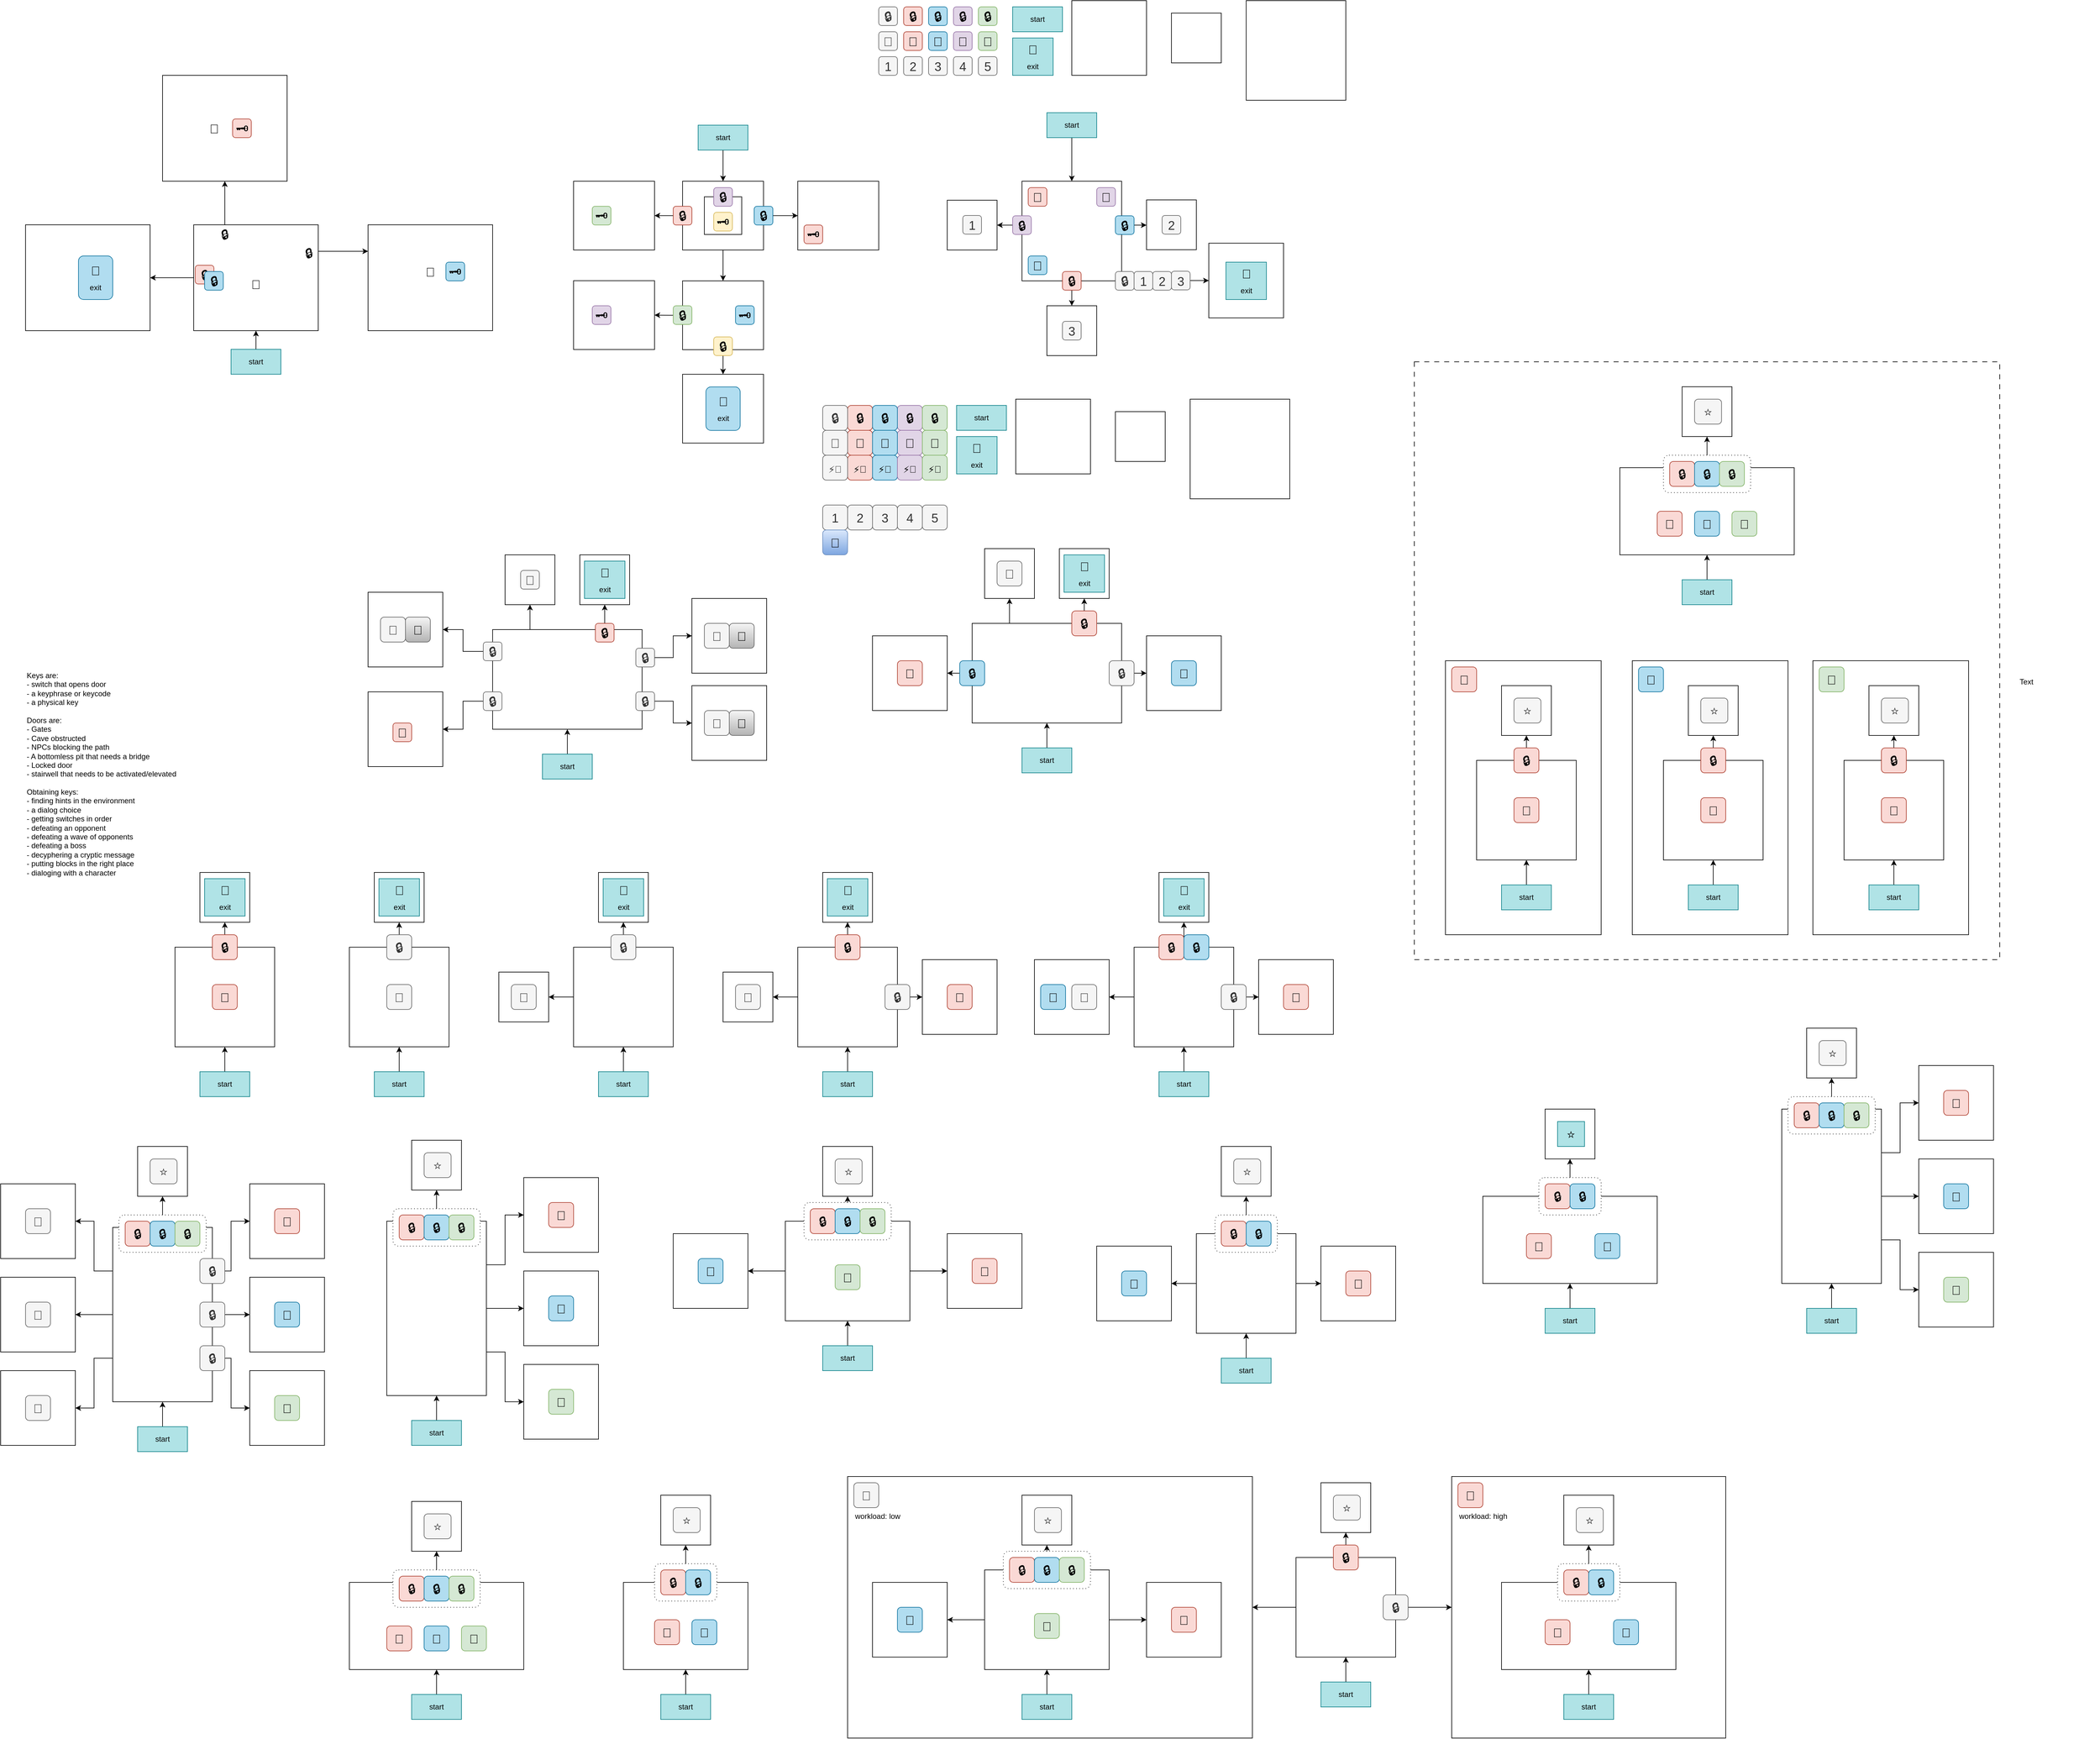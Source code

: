 <mxfile version="28.1.2">
  <diagram name="Page-1" id="HDY-TRAgc5yvLce3hzVx">
    <mxGraphModel dx="4425" dy="2645" grid="1" gridSize="10" guides="0" tooltips="1" connect="1" arrows="1" fold="1" page="1" pageScale="1" pageWidth="1169" pageHeight="1654" math="0" shadow="0">
      <root>
        <mxCell id="0" />
        <mxCell id="1" parent="0" />
        <mxCell id="pppeQQV8sNg-4FHpJXWI-649" value="" style="rounded=0;whiteSpace=wrap;html=1;dashed=1;dashPattern=8 8;" vertex="1" parent="1">
          <mxGeometry x="2310" y="580" width="940" height="960" as="geometry" />
        </mxCell>
        <mxCell id="pppeQQV8sNg-4FHpJXWI-84" value="" style="rounded=0;whiteSpace=wrap;html=1;" vertex="1" parent="1">
          <mxGeometry x="1760" width="120" height="120" as="geometry" />
        </mxCell>
        <mxCell id="pppeQQV8sNg-4FHpJXWI-90" value="" style="rounded=0;whiteSpace=wrap;html=1;" vertex="1" parent="1">
          <mxGeometry x="2040" width="160" height="160" as="geometry" />
        </mxCell>
        <mxCell id="pppeQQV8sNg-4FHpJXWI-97" value="" style="rounded=0;whiteSpace=wrap;html=1;" vertex="1" parent="1">
          <mxGeometry x="1920" y="20" width="80" height="80" as="geometry" />
        </mxCell>
        <mxCell id="pppeQQV8sNg-4FHpJXWI-34" value="" style="rounded=0;whiteSpace=wrap;html=1;" vertex="1" parent="1">
          <mxGeometry x="1320" y="290" width="130" height="110.5" as="geometry" />
        </mxCell>
        <mxCell id="pppeQQV8sNg-4FHpJXWI-10" style="edgeStyle=orthogonalEdgeStyle;rounded=0;orthogonalLoop=1;jettySize=auto;html=1;exitX=0.25;exitY=0;exitDx=0;exitDy=0;entryX=0.5;entryY=1;entryDx=0;entryDy=0;" edge="1" parent="1" source="pppeQQV8sNg-4FHpJXWI-1" target="pppeQQV8sNg-4FHpJXWI-7">
          <mxGeometry relative="1" as="geometry" />
        </mxCell>
        <mxCell id="pppeQQV8sNg-4FHpJXWI-14" style="edgeStyle=orthogonalEdgeStyle;rounded=0;orthogonalLoop=1;jettySize=auto;html=1;exitX=1;exitY=0.25;exitDx=0;exitDy=0;entryX=0;entryY=0.25;entryDx=0;entryDy=0;" edge="1" parent="1" source="pppeQQV8sNg-4FHpJXWI-1" target="pppeQQV8sNg-4FHpJXWI-2">
          <mxGeometry relative="1" as="geometry" />
        </mxCell>
        <mxCell id="pppeQQV8sNg-4FHpJXWI-22" style="edgeStyle=orthogonalEdgeStyle;rounded=0;orthogonalLoop=1;jettySize=auto;html=1;exitX=0;exitY=0.5;exitDx=0;exitDy=0;entryX=1;entryY=0.5;entryDx=0;entryDy=0;" edge="1" parent="1" source="pppeQQV8sNg-4FHpJXWI-1" target="pppeQQV8sNg-4FHpJXWI-15">
          <mxGeometry relative="1" as="geometry" />
        </mxCell>
        <mxCell id="pppeQQV8sNg-4FHpJXWI-1" value="" style="rounded=0;whiteSpace=wrap;html=1;" vertex="1" parent="1">
          <mxGeometry x="350" y="360" width="200" height="170" as="geometry" />
        </mxCell>
        <mxCell id="pppeQQV8sNg-4FHpJXWI-2" value="" style="rounded=0;whiteSpace=wrap;html=1;" vertex="1" parent="1">
          <mxGeometry x="630" y="360" width="200" height="170" as="geometry" />
        </mxCell>
        <mxCell id="pppeQQV8sNg-4FHpJXWI-3" value="🔑" style="text;html=1;align=center;verticalAlign=middle;whiteSpace=wrap;rounded=0;fontSize=20;" vertex="1" parent="1">
          <mxGeometry x="425" y="430" width="50" height="50" as="geometry" />
        </mxCell>
        <mxCell id="pppeQQV8sNg-4FHpJXWI-4" value="🔒" style="text;html=1;align=center;verticalAlign=middle;whiteSpace=wrap;rounded=0;fontSize=20;" vertex="1" parent="1">
          <mxGeometry x="510" y="380" width="50" height="50" as="geometry" />
        </mxCell>
        <mxCell id="pppeQQV8sNg-4FHpJXWI-5" value="🔒" style="text;html=1;align=center;verticalAlign=middle;whiteSpace=wrap;rounded=0;fontSize=20;" vertex="1" parent="1">
          <mxGeometry x="375" y="350" width="50" height="50" as="geometry" />
        </mxCell>
        <mxCell id="pppeQQV8sNg-4FHpJXWI-6" value="🔑" style="text;html=1;align=center;verticalAlign=middle;whiteSpace=wrap;rounded=0;fontSize=20;" vertex="1" parent="1">
          <mxGeometry x="705" y="410" width="50" height="50" as="geometry" />
        </mxCell>
        <mxCell id="pppeQQV8sNg-4FHpJXWI-7" value="" style="rounded=0;whiteSpace=wrap;html=1;" vertex="1" parent="1">
          <mxGeometry x="300" y="120" width="200" height="170" as="geometry" />
        </mxCell>
        <mxCell id="pppeQQV8sNg-4FHpJXWI-8" value="🔑" style="text;html=1;align=center;verticalAlign=middle;whiteSpace=wrap;rounded=0;fontSize=20;" vertex="1" parent="1">
          <mxGeometry x="357.5" y="180" width="50" height="50" as="geometry" />
        </mxCell>
        <mxCell id="pppeQQV8sNg-4FHpJXWI-15" value="" style="rounded=0;whiteSpace=wrap;html=1;" vertex="1" parent="1">
          <mxGeometry x="80" y="360" width="200" height="170" as="geometry" />
        </mxCell>
        <mxCell id="pppeQQV8sNg-4FHpJXWI-18" style="edgeStyle=orthogonalEdgeStyle;rounded=0;orthogonalLoop=1;jettySize=auto;html=1;exitX=0.5;exitY=0;exitDx=0;exitDy=0;entryX=0.5;entryY=1;entryDx=0;entryDy=0;" edge="1" parent="1" source="pppeQQV8sNg-4FHpJXWI-16" target="pppeQQV8sNg-4FHpJXWI-1">
          <mxGeometry relative="1" as="geometry" />
        </mxCell>
        <mxCell id="pppeQQV8sNg-4FHpJXWI-16" value="start" style="rounded=0;whiteSpace=wrap;html=1;fillColor=#b0e3e6;strokeColor=#0e8088;" vertex="1" parent="1">
          <mxGeometry x="410" y="560" width="80" height="40" as="geometry" />
        </mxCell>
        <mxCell id="pppeQQV8sNg-4FHpJXWI-19" value="🗝️" style="text;html=1;align=center;verticalAlign=middle;whiteSpace=wrap;rounded=1;fontSize=20;fillColor=#fad9d5;strokeColor=#ae4132;" vertex="1" parent="1">
          <mxGeometry x="412.5" y="190" width="30" height="30" as="geometry" />
        </mxCell>
        <mxCell id="pppeQQV8sNg-4FHpJXWI-20" value="🔒" style="text;html=1;align=center;verticalAlign=middle;whiteSpace=wrap;rounded=1;fontSize=20;fillColor=#fad9d5;strokeColor=#ae4132;" vertex="1" parent="1">
          <mxGeometry x="352.5" y="425" width="30" height="30" as="geometry" />
        </mxCell>
        <mxCell id="pppeQQV8sNg-4FHpJXWI-21" value="🔒" style="text;html=1;align=center;verticalAlign=middle;whiteSpace=wrap;rounded=1;fontSize=20;fillColor=#b1ddf0;strokeColor=#10739e;" vertex="1" parent="1">
          <mxGeometry x="367.5" y="435" width="30" height="30" as="geometry" />
        </mxCell>
        <mxCell id="pppeQQV8sNg-4FHpJXWI-23" value="🗝️" style="text;html=1;align=center;verticalAlign=middle;whiteSpace=wrap;rounded=1;fontSize=20;fillColor=#b1ddf0;strokeColor=#10739e;" vertex="1" parent="1">
          <mxGeometry x="755" y="420" width="30" height="30" as="geometry" />
        </mxCell>
        <mxCell id="pppeQQV8sNg-4FHpJXWI-24" value="🚪&lt;div&gt;&lt;font style=&quot;font-size: 12px;&quot;&gt;exit&lt;/font&gt;&lt;/div&gt;" style="text;html=1;align=center;verticalAlign=middle;whiteSpace=wrap;rounded=1;fontSize=20;fillColor=#b1ddf0;strokeColor=#10739e;" vertex="1" parent="1">
          <mxGeometry x="165" y="410" width="55" height="70" as="geometry" />
        </mxCell>
        <mxCell id="pppeQQV8sNg-4FHpJXWI-28" style="edgeStyle=orthogonalEdgeStyle;rounded=0;orthogonalLoop=1;jettySize=auto;html=1;entryX=0.5;entryY=0;entryDx=0;entryDy=0;" edge="1" parent="1" source="pppeQQV8sNg-4FHpJXWI-26" target="pppeQQV8sNg-4FHpJXWI-27">
          <mxGeometry relative="1" as="geometry" />
        </mxCell>
        <mxCell id="pppeQQV8sNg-4FHpJXWI-26" value="start" style="rounded=0;whiteSpace=wrap;html=1;fillColor=#b0e3e6;strokeColor=#0e8088;" vertex="1" parent="1">
          <mxGeometry x="1160" y="200" width="80" height="40" as="geometry" />
        </mxCell>
        <mxCell id="pppeQQV8sNg-4FHpJXWI-39" style="edgeStyle=orthogonalEdgeStyle;rounded=0;orthogonalLoop=1;jettySize=auto;html=1;" edge="1" parent="1" source="pppeQQV8sNg-4FHpJXWI-27" target="pppeQQV8sNg-4FHpJXWI-30">
          <mxGeometry relative="1" as="geometry" />
        </mxCell>
        <mxCell id="pppeQQV8sNg-4FHpJXWI-42" style="edgeStyle=orthogonalEdgeStyle;rounded=0;orthogonalLoop=1;jettySize=auto;html=1;entryX=0;entryY=0.5;entryDx=0;entryDy=0;" edge="1" parent="1" source="pppeQQV8sNg-4FHpJXWI-31" target="pppeQQV8sNg-4FHpJXWI-34">
          <mxGeometry relative="1" as="geometry" />
        </mxCell>
        <mxCell id="pppeQQV8sNg-4FHpJXWI-27" value="" style="rounded=0;whiteSpace=wrap;html=1;" vertex="1" parent="1">
          <mxGeometry x="1135" y="290" width="130" height="110.5" as="geometry" />
        </mxCell>
        <mxCell id="pppeQQV8sNg-4FHpJXWI-47" style="edgeStyle=orthogonalEdgeStyle;rounded=0;orthogonalLoop=1;jettySize=auto;html=1;entryX=1;entryY=0.5;entryDx=0;entryDy=0;" edge="1" parent="1" source="pppeQQV8sNg-4FHpJXWI-30" target="pppeQQV8sNg-4FHpJXWI-46">
          <mxGeometry relative="1" as="geometry" />
        </mxCell>
        <mxCell id="pppeQQV8sNg-4FHpJXWI-52" style="edgeStyle=orthogonalEdgeStyle;rounded=0;orthogonalLoop=1;jettySize=auto;html=1;entryX=0.5;entryY=0;entryDx=0;entryDy=0;" edge="1" parent="1" source="pppeQQV8sNg-4FHpJXWI-30" target="pppeQQV8sNg-4FHpJXWI-50">
          <mxGeometry relative="1" as="geometry" />
        </mxCell>
        <mxCell id="pppeQQV8sNg-4FHpJXWI-30" value="" style="rounded=0;whiteSpace=wrap;html=1;" vertex="1" parent="1">
          <mxGeometry x="1135" y="450" width="130" height="110.5" as="geometry" />
        </mxCell>
        <mxCell id="pppeQQV8sNg-4FHpJXWI-32" value="🗝️" style="text;html=1;align=center;verticalAlign=middle;whiteSpace=wrap;rounded=1;fontSize=20;fillColor=#b1ddf0;strokeColor=#10739e;" vertex="1" parent="1">
          <mxGeometry x="1220" y="490" width="30" height="30" as="geometry" />
        </mxCell>
        <mxCell id="pppeQQV8sNg-4FHpJXWI-33" value="🗝️" style="text;html=1;align=center;verticalAlign=middle;whiteSpace=wrap;rounded=1;fontSize=20;fillColor=#fad9d5;strokeColor=#ae4132;" vertex="1" parent="1">
          <mxGeometry x="1330" y="360.25" width="30" height="30" as="geometry" />
        </mxCell>
        <mxCell id="pppeQQV8sNg-4FHpJXWI-41" style="edgeStyle=orthogonalEdgeStyle;rounded=0;orthogonalLoop=1;jettySize=auto;html=1;entryX=1;entryY=0.5;entryDx=0;entryDy=0;" edge="1" parent="1" source="pppeQQV8sNg-4FHpJXWI-35" target="pppeQQV8sNg-4FHpJXWI-37">
          <mxGeometry relative="1" as="geometry" />
        </mxCell>
        <mxCell id="pppeQQV8sNg-4FHpJXWI-35" value="🔒" style="text;html=1;align=center;verticalAlign=middle;whiteSpace=wrap;rounded=1;fontSize=20;fillColor=#fad9d5;strokeColor=#ae4132;" vertex="1" parent="1">
          <mxGeometry x="1120" y="330.25" width="30" height="30" as="geometry" />
        </mxCell>
        <mxCell id="pppeQQV8sNg-4FHpJXWI-37" value="" style="rounded=0;whiteSpace=wrap;html=1;" vertex="1" parent="1">
          <mxGeometry x="960" y="290" width="130" height="110.5" as="geometry" />
        </mxCell>
        <mxCell id="pppeQQV8sNg-4FHpJXWI-36" value="🔒" style="text;html=1;align=center;verticalAlign=middle;whiteSpace=wrap;rounded=1;fontSize=20;fillColor=#d5e8d4;strokeColor=#82b366;" vertex="1" parent="1">
          <mxGeometry x="1120" y="490" width="30" height="30" as="geometry" />
        </mxCell>
        <mxCell id="pppeQQV8sNg-4FHpJXWI-40" value="🗝️" style="text;html=1;align=center;verticalAlign=middle;whiteSpace=wrap;rounded=1;fontSize=20;fillColor=#d5e8d4;strokeColor=#82b366;" vertex="1" parent="1">
          <mxGeometry x="990" y="330.25" width="30" height="30" as="geometry" />
        </mxCell>
        <mxCell id="pppeQQV8sNg-4FHpJXWI-31" value="🔒" style="text;html=1;align=center;verticalAlign=middle;whiteSpace=wrap;rounded=1;fontSize=20;fillColor=#b1ddf0;strokeColor=#10739e;" vertex="1" parent="1">
          <mxGeometry x="1250" y="330.25" width="30" height="30" as="geometry" />
        </mxCell>
        <mxCell id="pppeQQV8sNg-4FHpJXWI-44" value="" style="rounded=0;whiteSpace=wrap;html=1;" vertex="1" parent="1">
          <mxGeometry x="1170" y="315" width="60" height="60.5" as="geometry" />
        </mxCell>
        <mxCell id="pppeQQV8sNg-4FHpJXWI-46" value="" style="rounded=0;whiteSpace=wrap;html=1;" vertex="1" parent="1">
          <mxGeometry x="960" y="449.75" width="130" height="110.5" as="geometry" />
        </mxCell>
        <mxCell id="pppeQQV8sNg-4FHpJXWI-45" value="🗝️" style="text;html=1;align=center;verticalAlign=middle;whiteSpace=wrap;rounded=1;fontSize=20;fillColor=#e1d5e7;strokeColor=#9673a6;" vertex="1" parent="1">
          <mxGeometry x="990" y="490" width="30" height="30" as="geometry" />
        </mxCell>
        <mxCell id="pppeQQV8sNg-4FHpJXWI-48" value="🔒" style="text;html=1;align=center;verticalAlign=middle;whiteSpace=wrap;rounded=1;fontSize=20;fillColor=#e1d5e7;strokeColor=#9673a6;" vertex="1" parent="1">
          <mxGeometry x="1185" y="300.25" width="30" height="30" as="geometry" />
        </mxCell>
        <mxCell id="pppeQQV8sNg-4FHpJXWI-50" value="" style="rounded=0;whiteSpace=wrap;html=1;" vertex="1" parent="1">
          <mxGeometry x="1135" y="600" width="130" height="110.5" as="geometry" />
        </mxCell>
        <mxCell id="pppeQQV8sNg-4FHpJXWI-49" value="🚪&lt;div&gt;&lt;font style=&quot;font-size: 12px;&quot;&gt;exit&lt;/font&gt;&lt;/div&gt;" style="text;html=1;align=center;verticalAlign=middle;whiteSpace=wrap;rounded=1;fontSize=20;fillColor=#b1ddf0;strokeColor=#10739e;" vertex="1" parent="1">
          <mxGeometry x="1172.5" y="620.25" width="55" height="70" as="geometry" />
        </mxCell>
        <mxCell id="pppeQQV8sNg-4FHpJXWI-51" value="🔒" style="text;html=1;align=center;verticalAlign=middle;whiteSpace=wrap;rounded=1;fontSize=20;fillColor=#fff2cc;strokeColor=#d6b656;" vertex="1" parent="1">
          <mxGeometry x="1185" y="540" width="30" height="30" as="geometry" />
        </mxCell>
        <mxCell id="pppeQQV8sNg-4FHpJXWI-53" value="🗝️" style="text;html=1;align=center;verticalAlign=middle;whiteSpace=wrap;rounded=1;fontSize=20;fillColor=#fff2cc;strokeColor=#d6b656;" vertex="1" parent="1">
          <mxGeometry x="1185" y="340" width="30" height="30" as="geometry" />
        </mxCell>
        <mxCell id="pppeQQV8sNg-4FHpJXWI-55" style="edgeStyle=orthogonalEdgeStyle;rounded=0;orthogonalLoop=1;jettySize=auto;html=1;entryX=0.5;entryY=0;entryDx=0;entryDy=0;" edge="1" parent="1" source="pppeQQV8sNg-4FHpJXWI-56">
          <mxGeometry relative="1" as="geometry">
            <mxPoint x="1760" y="290" as="targetPoint" />
          </mxGeometry>
        </mxCell>
        <mxCell id="pppeQQV8sNg-4FHpJXWI-56" value="start" style="rounded=0;whiteSpace=wrap;html=1;fillColor=#b0e3e6;strokeColor=#0e8088;" vertex="1" parent="1">
          <mxGeometry x="1720" y="180" width="80" height="40" as="geometry" />
        </mxCell>
        <mxCell id="pppeQQV8sNg-4FHpJXWI-89" value="" style="rounded=0;whiteSpace=wrap;html=1;" vertex="1" parent="1">
          <mxGeometry x="1880" y="320" width="80" height="80" as="geometry" />
        </mxCell>
        <mxCell id="pppeQQV8sNg-4FHpJXWI-91" value="" style="rounded=0;whiteSpace=wrap;html=1;" vertex="1" parent="1">
          <mxGeometry x="1680" y="290" width="160" height="160" as="geometry" />
        </mxCell>
        <mxCell id="pppeQQV8sNg-4FHpJXWI-92" value="" style="rounded=0;whiteSpace=wrap;html=1;" vertex="1" parent="1">
          <mxGeometry x="1720" y="490" width="80" height="80" as="geometry" />
        </mxCell>
        <mxCell id="pppeQQV8sNg-4FHpJXWI-93" value="" style="rounded=0;whiteSpace=wrap;html=1;" vertex="1" parent="1">
          <mxGeometry x="1560" y="320.5" width="80" height="80" as="geometry" />
        </mxCell>
        <mxCell id="pppeQQV8sNg-4FHpJXWI-94" value="🔑" style="text;html=1;align=center;verticalAlign=middle;whiteSpace=wrap;rounded=1;fontSize=20;fillColor=#e1d5e7;strokeColor=#9673a6;" vertex="1" parent="1">
          <mxGeometry x="1800" y="300.25" width="30" height="30" as="geometry" />
        </mxCell>
        <mxCell id="pppeQQV8sNg-4FHpJXWI-95" value="🔑" style="text;html=1;align=center;verticalAlign=middle;whiteSpace=wrap;rounded=1;fontSize=20;fillColor=#fad9d5;strokeColor=#ae4132;" vertex="1" parent="1">
          <mxGeometry x="1690" y="300.25" width="30" height="30" as="geometry" />
        </mxCell>
        <mxCell id="pppeQQV8sNg-4FHpJXWI-96" value="🔑" style="text;html=1;align=center;verticalAlign=middle;whiteSpace=wrap;rounded=1;fontSize=20;fillColor=#b1ddf0;strokeColor=#10739e;" vertex="1" parent="1">
          <mxGeometry x="1690" y="410" width="30" height="30" as="geometry" />
        </mxCell>
        <mxCell id="pppeQQV8sNg-4FHpJXWI-66" value="🔒" style="text;html=1;align=center;verticalAlign=middle;whiteSpace=wrap;rounded=1;fontSize=20;fillColor=#fad9d5;strokeColor=#ae4132;" vertex="1" parent="1">
          <mxGeometry x="1490" y="10" width="30" height="30" as="geometry" />
        </mxCell>
        <mxCell id="pppeQQV8sNg-4FHpJXWI-73" value="🔑" style="text;html=1;align=center;verticalAlign=middle;whiteSpace=wrap;rounded=1;fontSize=20;fillColor=#e1d5e7;strokeColor=#9673a6;" vertex="1" parent="1">
          <mxGeometry x="1570" y="50" width="30" height="30" as="geometry" />
        </mxCell>
        <mxCell id="pppeQQV8sNg-4FHpJXWI-74" value="🔒" style="text;html=1;align=center;verticalAlign=middle;whiteSpace=wrap;rounded=1;fontSize=20;fillColor=#e1d5e7;strokeColor=#9673a6;" vertex="1" parent="1">
          <mxGeometry x="1570" y="10" width="30" height="30" as="geometry" />
        </mxCell>
        <mxCell id="pppeQQV8sNg-4FHpJXWI-79" value="🔑" style="text;html=1;align=center;verticalAlign=middle;whiteSpace=wrap;rounded=1;fontSize=20;fillColor=#fad9d5;strokeColor=#ae4132;" vertex="1" parent="1">
          <mxGeometry x="1490" y="50" width="30" height="30" as="geometry" />
        </mxCell>
        <mxCell id="pppeQQV8sNg-4FHpJXWI-80" value="🔒" style="text;html=1;align=center;verticalAlign=middle;whiteSpace=wrap;rounded=1;fontSize=20;fillColor=#b1ddf0;strokeColor=#10739e;" vertex="1" parent="1">
          <mxGeometry x="1530" y="10" width="30" height="30" as="geometry" />
        </mxCell>
        <mxCell id="pppeQQV8sNg-4FHpJXWI-81" value="🔑" style="text;html=1;align=center;verticalAlign=middle;whiteSpace=wrap;rounded=1;fontSize=20;fillColor=#b1ddf0;strokeColor=#10739e;" vertex="1" parent="1">
          <mxGeometry x="1530" y="50" width="30" height="30" as="geometry" />
        </mxCell>
        <mxCell id="pppeQQV8sNg-4FHpJXWI-82" value="🔒" style="text;html=1;align=center;verticalAlign=middle;whiteSpace=wrap;rounded=1;fontSize=20;fillColor=#d5e8d4;strokeColor=#82b366;" vertex="1" parent="1">
          <mxGeometry x="1610" y="10" width="30" height="30" as="geometry" />
        </mxCell>
        <mxCell id="pppeQQV8sNg-4FHpJXWI-83" value="🔑" style="text;html=1;align=center;verticalAlign=middle;whiteSpace=wrap;rounded=1;fontSize=20;fillColor=#d5e8d4;strokeColor=#82b366;" vertex="1" parent="1">
          <mxGeometry x="1610" y="50" width="30" height="30" as="geometry" />
        </mxCell>
        <mxCell id="pppeQQV8sNg-4FHpJXWI-85" value="start" style="rounded=0;whiteSpace=wrap;html=1;fillColor=#b0e3e6;strokeColor=#0e8088;" vertex="1" parent="1">
          <mxGeometry x="1665" y="10" width="80" height="40" as="geometry" />
        </mxCell>
        <mxCell id="pppeQQV8sNg-4FHpJXWI-86" value="🔒" style="text;html=1;align=center;verticalAlign=middle;whiteSpace=wrap;rounded=1;fontSize=20;fillColor=#f5f5f5;strokeColor=#666666;fontColor=#333333;" vertex="1" parent="1">
          <mxGeometry x="1450" y="10" width="30" height="30" as="geometry" />
        </mxCell>
        <mxCell id="pppeQQV8sNg-4FHpJXWI-87" value="🔑" style="text;html=1;align=center;verticalAlign=middle;whiteSpace=wrap;rounded=1;fontSize=20;fillColor=#f5f5f5;fontColor=#333333;strokeColor=#666666;" vertex="1" parent="1">
          <mxGeometry x="1450" y="50" width="30" height="30" as="geometry" />
        </mxCell>
        <mxCell id="pppeQQV8sNg-4FHpJXWI-88" value="🚪&lt;div&gt;&lt;font style=&quot;font-size: 12px;&quot;&gt;exit&lt;/font&gt;&lt;/div&gt;" style="text;html=1;align=center;verticalAlign=middle;whiteSpace=wrap;rounded=0;fontSize=20;fillColor=#b0e3e6;strokeColor=#0e8088;glass=0;shadow=0;fontFamily=Helvetica;" vertex="1" parent="1">
          <mxGeometry x="1665" y="60" width="65" height="60" as="geometry" />
        </mxCell>
        <mxCell id="pppeQQV8sNg-4FHpJXWI-112" style="edgeStyle=orthogonalEdgeStyle;rounded=0;orthogonalLoop=1;jettySize=auto;html=1;" edge="1" parent="1" source="pppeQQV8sNg-4FHpJXWI-98" target="pppeQQV8sNg-4FHpJXWI-93">
          <mxGeometry relative="1" as="geometry" />
        </mxCell>
        <mxCell id="pppeQQV8sNg-4FHpJXWI-98" value="🔒" style="text;html=1;align=center;verticalAlign=middle;whiteSpace=wrap;rounded=1;fontSize=20;fillColor=#e1d5e7;strokeColor=#9673a6;" vertex="1" parent="1">
          <mxGeometry x="1665" y="345.5" width="30" height="30" as="geometry" />
        </mxCell>
        <mxCell id="pppeQQV8sNg-4FHpJXWI-99" value="1" style="text;html=1;align=center;verticalAlign=middle;whiteSpace=wrap;rounded=1;fontSize=20;fillColor=#f5f5f5;strokeColor=#666666;fontColor=#333333;" vertex="1" parent="1">
          <mxGeometry x="1450" y="90" width="30" height="30" as="geometry" />
        </mxCell>
        <mxCell id="pppeQQV8sNg-4FHpJXWI-100" value="2" style="text;html=1;align=center;verticalAlign=middle;whiteSpace=wrap;rounded=1;fontSize=20;fillColor=#f5f5f5;strokeColor=#666666;fontColor=#333333;" vertex="1" parent="1">
          <mxGeometry x="1490" y="90" width="30" height="30" as="geometry" />
        </mxCell>
        <mxCell id="pppeQQV8sNg-4FHpJXWI-101" value="3" style="text;html=1;align=center;verticalAlign=middle;whiteSpace=wrap;rounded=1;fontSize=20;fillColor=#f5f5f5;strokeColor=#666666;fontColor=#333333;" vertex="1" parent="1">
          <mxGeometry x="1530" y="90" width="30" height="30" as="geometry" />
        </mxCell>
        <mxCell id="pppeQQV8sNg-4FHpJXWI-102" value="4" style="text;html=1;align=center;verticalAlign=middle;whiteSpace=wrap;rounded=1;fontSize=20;fillColor=#f5f5f5;strokeColor=#666666;fontColor=#333333;" vertex="1" parent="1">
          <mxGeometry x="1570" y="90" width="30" height="30" as="geometry" />
        </mxCell>
        <mxCell id="pppeQQV8sNg-4FHpJXWI-103" value="5" style="text;html=1;align=center;verticalAlign=middle;whiteSpace=wrap;rounded=1;fontSize=20;fillColor=#f5f5f5;strokeColor=#666666;fontColor=#333333;" vertex="1" parent="1">
          <mxGeometry x="1610" y="90" width="30" height="30" as="geometry" />
        </mxCell>
        <mxCell id="pppeQQV8sNg-4FHpJXWI-107" style="edgeStyle=orthogonalEdgeStyle;rounded=0;orthogonalLoop=1;jettySize=auto;html=1;entryX=0;entryY=0.5;entryDx=0;entryDy=0;" edge="1" parent="1" source="pppeQQV8sNg-4FHpJXWI-104" target="pppeQQV8sNg-4FHpJXWI-89">
          <mxGeometry relative="1" as="geometry" />
        </mxCell>
        <mxCell id="pppeQQV8sNg-4FHpJXWI-104" value="🔒" style="text;html=1;align=center;verticalAlign=middle;whiteSpace=wrap;rounded=1;fontSize=20;fillColor=#b1ddf0;strokeColor=#10739e;" vertex="1" parent="1">
          <mxGeometry x="1830" y="345.5" width="30" height="30" as="geometry" />
        </mxCell>
        <mxCell id="pppeQQV8sNg-4FHpJXWI-111" style="edgeStyle=orthogonalEdgeStyle;rounded=0;orthogonalLoop=1;jettySize=auto;html=1;entryX=0.5;entryY=0;entryDx=0;entryDy=0;" edge="1" parent="1" source="pppeQQV8sNg-4FHpJXWI-105" target="pppeQQV8sNg-4FHpJXWI-92">
          <mxGeometry relative="1" as="geometry" />
        </mxCell>
        <mxCell id="pppeQQV8sNg-4FHpJXWI-105" value="🔒" style="text;html=1;align=center;verticalAlign=middle;whiteSpace=wrap;rounded=1;fontSize=20;fillColor=#fad9d5;strokeColor=#ae4132;" vertex="1" parent="1">
          <mxGeometry x="1745" y="435" width="30" height="30" as="geometry" />
        </mxCell>
        <mxCell id="pppeQQV8sNg-4FHpJXWI-113" value="1" style="text;html=1;align=center;verticalAlign=middle;whiteSpace=wrap;rounded=1;fontSize=20;fillColor=#f5f5f5;strokeColor=#666666;fontColor=#333333;" vertex="1" parent="1">
          <mxGeometry x="1585" y="345" width="30" height="30" as="geometry" />
        </mxCell>
        <mxCell id="pppeQQV8sNg-4FHpJXWI-114" value="2" style="text;html=1;align=center;verticalAlign=middle;whiteSpace=wrap;rounded=1;fontSize=20;fillColor=#f5f5f5;strokeColor=#666666;fontColor=#333333;" vertex="1" parent="1">
          <mxGeometry x="1905" y="345" width="30" height="30" as="geometry" />
        </mxCell>
        <mxCell id="pppeQQV8sNg-4FHpJXWI-115" value="3" style="text;html=1;align=center;verticalAlign=middle;whiteSpace=wrap;rounded=1;fontSize=20;fillColor=#f5f5f5;strokeColor=#666666;fontColor=#333333;" vertex="1" parent="1">
          <mxGeometry x="1745" y="515" width="30" height="30" as="geometry" />
        </mxCell>
        <mxCell id="pppeQQV8sNg-4FHpJXWI-117" value="1" style="text;html=1;align=center;verticalAlign=middle;whiteSpace=wrap;rounded=1;fontSize=20;fillColor=#f5f5f5;strokeColor=#666666;fontColor=#333333;flipV=1;flipH=1;" vertex="1" parent="1">
          <mxGeometry x="1860" y="435" width="30" height="30" as="geometry" />
        </mxCell>
        <mxCell id="pppeQQV8sNg-4FHpJXWI-118" value="2" style="text;html=1;align=center;verticalAlign=middle;whiteSpace=wrap;rounded=1;fontSize=20;fillColor=#f5f5f5;strokeColor=#666666;fontColor=#333333;flipV=1;flipH=1;" vertex="1" parent="1">
          <mxGeometry x="1890" y="435" width="30" height="30" as="geometry" />
        </mxCell>
        <mxCell id="pppeQQV8sNg-4FHpJXWI-123" style="edgeStyle=orthogonalEdgeStyle;rounded=0;orthogonalLoop=1;jettySize=auto;html=1;entryX=0;entryY=0.5;entryDx=0;entryDy=0;" edge="1" parent="1" source="pppeQQV8sNg-4FHpJXWI-119" target="pppeQQV8sNg-4FHpJXWI-121">
          <mxGeometry relative="1" as="geometry" />
        </mxCell>
        <mxCell id="pppeQQV8sNg-4FHpJXWI-119" value="3" style="text;html=1;align=center;verticalAlign=middle;whiteSpace=wrap;rounded=1;fontSize=20;fillColor=#f5f5f5;strokeColor=#666666;fontColor=#333333;" vertex="1" parent="1">
          <mxGeometry x="1920" y="434.5" width="30" height="30" as="geometry" />
        </mxCell>
        <mxCell id="pppeQQV8sNg-4FHpJXWI-120" value="🔒" style="text;html=1;align=center;verticalAlign=middle;whiteSpace=wrap;rounded=1;fontSize=20;fillColor=#f5f5f5;strokeColor=#666666;fontColor=#333333;" vertex="1" parent="1">
          <mxGeometry x="1830" y="435" width="30" height="30" as="geometry" />
        </mxCell>
        <mxCell id="pppeQQV8sNg-4FHpJXWI-121" value="" style="rounded=0;whiteSpace=wrap;html=1;" vertex="1" parent="1">
          <mxGeometry x="1980" y="389.5" width="120" height="120" as="geometry" />
        </mxCell>
        <mxCell id="pppeQQV8sNg-4FHpJXWI-122" value="🚪&lt;div&gt;&lt;font style=&quot;font-size: 12px;&quot;&gt;exit&lt;/font&gt;&lt;/div&gt;" style="text;html=1;align=center;verticalAlign=middle;whiteSpace=wrap;rounded=0;fontSize=20;fillColor=#b0e3e6;strokeColor=#0e8088;glass=0;shadow=0;fontFamily=Helvetica;" vertex="1" parent="1">
          <mxGeometry x="2007.5" y="420" width="65" height="60" as="geometry" />
        </mxCell>
        <mxCell id="pppeQQV8sNg-4FHpJXWI-149" value="" style="rounded=0;whiteSpace=wrap;html=1;" vertex="1" parent="1">
          <mxGeometry x="1670" y="640" width="120" height="120" as="geometry" />
        </mxCell>
        <mxCell id="pppeQQV8sNg-4FHpJXWI-150" value="" style="rounded=0;whiteSpace=wrap;html=1;" vertex="1" parent="1">
          <mxGeometry x="1950" y="640" width="160" height="160" as="geometry" />
        </mxCell>
        <mxCell id="pppeQQV8sNg-4FHpJXWI-151" value="" style="rounded=0;whiteSpace=wrap;html=1;" vertex="1" parent="1">
          <mxGeometry x="1830" y="660" width="80" height="80" as="geometry" />
        </mxCell>
        <mxCell id="pppeQQV8sNg-4FHpJXWI-152" value="🔒" style="text;html=1;align=center;verticalAlign=middle;whiteSpace=wrap;rounded=1;fontSize=20;fillColor=#fad9d5;strokeColor=#ae4132;" vertex="1" parent="1">
          <mxGeometry x="1400" y="650" width="40" height="40" as="geometry" />
        </mxCell>
        <mxCell id="pppeQQV8sNg-4FHpJXWI-153" value="🔑" style="text;html=1;align=center;verticalAlign=middle;whiteSpace=wrap;rounded=1;fontSize=20;fillColor=#e1d5e7;strokeColor=#9673a6;" vertex="1" parent="1">
          <mxGeometry x="1480" y="690" width="40" height="40" as="geometry" />
        </mxCell>
        <mxCell id="pppeQQV8sNg-4FHpJXWI-154" value="🔒" style="text;html=1;align=center;verticalAlign=middle;whiteSpace=wrap;rounded=1;fontSize=20;fillColor=#e1d5e7;strokeColor=#9673a6;" vertex="1" parent="1">
          <mxGeometry x="1480" y="650" width="40" height="40" as="geometry" />
        </mxCell>
        <mxCell id="pppeQQV8sNg-4FHpJXWI-155" value="🔑" style="text;html=1;align=center;verticalAlign=middle;whiteSpace=wrap;rounded=1;fontSize=20;fillColor=#fad9d5;strokeColor=#ae4132;" vertex="1" parent="1">
          <mxGeometry x="1400" y="690" width="40" height="40" as="geometry" />
        </mxCell>
        <mxCell id="pppeQQV8sNg-4FHpJXWI-156" value="🔒" style="text;html=1;align=center;verticalAlign=middle;whiteSpace=wrap;rounded=1;fontSize=20;fillColor=#b1ddf0;strokeColor=#10739e;" vertex="1" parent="1">
          <mxGeometry x="1440" y="650" width="40" height="40" as="geometry" />
        </mxCell>
        <mxCell id="pppeQQV8sNg-4FHpJXWI-157" value="🔑" style="text;html=1;align=center;verticalAlign=middle;whiteSpace=wrap;rounded=1;fontSize=20;fillColor=#b1ddf0;strokeColor=#10739e;" vertex="1" parent="1">
          <mxGeometry x="1440" y="690" width="40" height="40" as="geometry" />
        </mxCell>
        <mxCell id="pppeQQV8sNg-4FHpJXWI-158" value="🔒" style="text;html=1;align=center;verticalAlign=middle;whiteSpace=wrap;rounded=1;fontSize=20;fillColor=#d5e8d4;strokeColor=#82b366;" vertex="1" parent="1">
          <mxGeometry x="1520" y="650" width="40" height="40" as="geometry" />
        </mxCell>
        <mxCell id="pppeQQV8sNg-4FHpJXWI-159" value="🔑" style="text;html=1;align=center;verticalAlign=middle;whiteSpace=wrap;rounded=1;fontSize=20;fillColor=#d5e8d4;strokeColor=#82b366;" vertex="1" parent="1">
          <mxGeometry x="1520" y="690" width="40" height="40" as="geometry" />
        </mxCell>
        <mxCell id="pppeQQV8sNg-4FHpJXWI-160" value="start" style="rounded=0;whiteSpace=wrap;html=1;fillColor=#b0e3e6;strokeColor=#0e8088;" vertex="1" parent="1">
          <mxGeometry x="1575" y="650" width="80" height="40" as="geometry" />
        </mxCell>
        <mxCell id="pppeQQV8sNg-4FHpJXWI-161" value="🔒" style="text;html=1;align=center;verticalAlign=middle;whiteSpace=wrap;rounded=1;fontSize=20;fillColor=#f5f5f5;strokeColor=#666666;fontColor=#333333;" vertex="1" parent="1">
          <mxGeometry x="1360" y="650" width="40" height="40" as="geometry" />
        </mxCell>
        <mxCell id="pppeQQV8sNg-4FHpJXWI-162" value="🔑" style="text;html=1;align=center;verticalAlign=middle;whiteSpace=wrap;rounded=1;fontSize=20;fillColor=#f5f5f5;fontColor=#333333;strokeColor=#666666;" vertex="1" parent="1">
          <mxGeometry x="1360" y="690" width="40" height="40" as="geometry" />
        </mxCell>
        <mxCell id="pppeQQV8sNg-4FHpJXWI-163" value="🚪&lt;div&gt;&lt;font style=&quot;font-size: 12px;&quot;&gt;exit&lt;/font&gt;&lt;/div&gt;" style="text;html=1;align=center;verticalAlign=middle;whiteSpace=wrap;rounded=0;fontSize=20;fillColor=#b0e3e6;strokeColor=#0e8088;glass=0;shadow=0;fontFamily=Helvetica;" vertex="1" parent="1">
          <mxGeometry x="1575" y="700" width="65" height="60" as="geometry" />
        </mxCell>
        <mxCell id="pppeQQV8sNg-4FHpJXWI-164" value="1" style="text;html=1;align=center;verticalAlign=middle;whiteSpace=wrap;rounded=1;fontSize=20;fillColor=#f5f5f5;strokeColor=#666666;fontColor=#333333;" vertex="1" parent="1">
          <mxGeometry x="1360" y="810" width="40" height="40" as="geometry" />
        </mxCell>
        <mxCell id="pppeQQV8sNg-4FHpJXWI-165" value="2" style="text;html=1;align=center;verticalAlign=middle;whiteSpace=wrap;rounded=1;fontSize=20;fillColor=#f5f5f5;strokeColor=#666666;fontColor=#333333;" vertex="1" parent="1">
          <mxGeometry x="1400" y="810" width="40" height="40" as="geometry" />
        </mxCell>
        <mxCell id="pppeQQV8sNg-4FHpJXWI-166" value="3" style="text;html=1;align=center;verticalAlign=middle;whiteSpace=wrap;rounded=1;fontSize=20;fillColor=#f5f5f5;strokeColor=#666666;fontColor=#333333;" vertex="1" parent="1">
          <mxGeometry x="1440" y="810" width="40" height="40" as="geometry" />
        </mxCell>
        <mxCell id="pppeQQV8sNg-4FHpJXWI-167" value="4" style="text;html=1;align=center;verticalAlign=middle;whiteSpace=wrap;rounded=1;fontSize=20;fillColor=#f5f5f5;strokeColor=#666666;fontColor=#333333;" vertex="1" parent="1">
          <mxGeometry x="1480" y="810" width="40" height="40" as="geometry" />
        </mxCell>
        <mxCell id="pppeQQV8sNg-4FHpJXWI-168" value="5" style="text;html=1;align=center;verticalAlign=middle;whiteSpace=wrap;rounded=1;fontSize=20;fillColor=#f5f5f5;strokeColor=#666666;fontColor=#333333;" vertex="1" parent="1">
          <mxGeometry x="1520" y="810" width="40" height="40" as="geometry" />
        </mxCell>
        <mxCell id="pppeQQV8sNg-4FHpJXWI-179" style="edgeStyle=orthogonalEdgeStyle;rounded=0;orthogonalLoop=1;jettySize=auto;html=1;exitX=0.25;exitY=0;exitDx=0;exitDy=0;entryX=0.5;entryY=1;entryDx=0;entryDy=0;" edge="1" parent="1" source="pppeQQV8sNg-4FHpJXWI-169" target="pppeQQV8sNg-4FHpJXWI-178">
          <mxGeometry relative="1" as="geometry" />
        </mxCell>
        <mxCell id="pppeQQV8sNg-4FHpJXWI-182" style="edgeStyle=orthogonalEdgeStyle;rounded=0;orthogonalLoop=1;jettySize=auto;html=1;exitX=0.75;exitY=0;exitDx=0;exitDy=0;entryX=0.5;entryY=1;entryDx=0;entryDy=0;" edge="1" parent="1" source="pppeQQV8sNg-4FHpJXWI-169" target="pppeQQV8sNg-4FHpJXWI-180">
          <mxGeometry relative="1" as="geometry" />
        </mxCell>
        <mxCell id="pppeQQV8sNg-4FHpJXWI-233" style="edgeStyle=orthogonalEdgeStyle;rounded=0;orthogonalLoop=1;jettySize=auto;html=1;entryX=1;entryY=0.5;entryDx=0;entryDy=0;" edge="1" parent="1" source="pppeQQV8sNg-4FHpJXWI-169" target="pppeQQV8sNg-4FHpJXWI-195">
          <mxGeometry relative="1" as="geometry" />
        </mxCell>
        <mxCell id="pppeQQV8sNg-4FHpJXWI-169" value="" style="rounded=0;whiteSpace=wrap;html=1;" vertex="1" parent="1">
          <mxGeometry x="1600" y="1000" width="240" height="160" as="geometry" />
        </mxCell>
        <mxCell id="pppeQQV8sNg-4FHpJXWI-171" style="edgeStyle=orthogonalEdgeStyle;rounded=0;orthogonalLoop=1;jettySize=auto;html=1;entryX=0.5;entryY=1;entryDx=0;entryDy=0;" edge="1" parent="1" source="pppeQQV8sNg-4FHpJXWI-170" target="pppeQQV8sNg-4FHpJXWI-169">
          <mxGeometry relative="1" as="geometry" />
        </mxCell>
        <mxCell id="pppeQQV8sNg-4FHpJXWI-170" value="start" style="rounded=0;whiteSpace=wrap;html=1;fillColor=#b0e3e6;strokeColor=#0e8088;" vertex="1" parent="1">
          <mxGeometry x="1680" y="1200" width="80" height="40" as="geometry" />
        </mxCell>
        <mxCell id="pppeQQV8sNg-4FHpJXWI-172" value="🔒" style="text;html=1;align=center;verticalAlign=middle;whiteSpace=wrap;rounded=1;fontSize=20;fillColor=#fad9d5;strokeColor=#ae4132;" vertex="1" parent="1">
          <mxGeometry x="1760" y="980" width="40" height="40" as="geometry" />
        </mxCell>
        <mxCell id="pppeQQV8sNg-4FHpJXWI-193" value="" style="edgeStyle=orthogonalEdgeStyle;rounded=0;orthogonalLoop=1;jettySize=auto;html=1;" edge="1" parent="1" source="pppeQQV8sNg-4FHpJXWI-174" target="pppeQQV8sNg-4FHpJXWI-184">
          <mxGeometry relative="1" as="geometry" />
        </mxCell>
        <mxCell id="pppeQQV8sNg-4FHpJXWI-174" value="🔒" style="text;html=1;align=center;verticalAlign=middle;whiteSpace=wrap;rounded=1;fontSize=20;fillColor=#f5f5f5;strokeColor=#666666;fontColor=#333333;" vertex="1" parent="1">
          <mxGeometry x="1820" y="1060" width="40" height="40" as="geometry" />
        </mxCell>
        <mxCell id="pppeQQV8sNg-4FHpJXWI-178" value="" style="rounded=0;whiteSpace=wrap;html=1;" vertex="1" parent="1">
          <mxGeometry x="1620" y="880" width="80" height="80" as="geometry" />
        </mxCell>
        <mxCell id="pppeQQV8sNg-4FHpJXWI-177" value="🔑" style="text;html=1;align=center;verticalAlign=middle;whiteSpace=wrap;rounded=1;fontSize=20;fillColor=#f5f5f5;fontColor=#333333;strokeColor=#666666;" vertex="1" parent="1">
          <mxGeometry x="1640" y="900" width="40" height="40" as="geometry" />
        </mxCell>
        <mxCell id="pppeQQV8sNg-4FHpJXWI-180" value="" style="rounded=0;whiteSpace=wrap;html=1;" vertex="1" parent="1">
          <mxGeometry x="1740" y="880" width="80" height="80" as="geometry" />
        </mxCell>
        <mxCell id="pppeQQV8sNg-4FHpJXWI-181" value="🚪&lt;div&gt;&lt;font style=&quot;font-size: 12px;&quot;&gt;exit&lt;/font&gt;&lt;/div&gt;" style="text;html=1;align=center;verticalAlign=middle;whiteSpace=wrap;rounded=0;fontSize=20;fillColor=#b0e3e6;strokeColor=#0e8088;glass=0;shadow=0;fontFamily=Helvetica;" vertex="1" parent="1">
          <mxGeometry x="1747.5" y="890" width="65" height="60" as="geometry" />
        </mxCell>
        <mxCell id="pppeQQV8sNg-4FHpJXWI-184" value="" style="rounded=0;whiteSpace=wrap;html=1;" vertex="1" parent="1">
          <mxGeometry x="1880" y="1020" width="120" height="120" as="geometry" />
        </mxCell>
        <mxCell id="pppeQQV8sNg-4FHpJXWI-195" value="" style="rounded=0;whiteSpace=wrap;html=1;" vertex="1" parent="1">
          <mxGeometry x="1440" y="1020" width="120" height="120" as="geometry" />
        </mxCell>
        <mxCell id="pppeQQV8sNg-4FHpJXWI-203" value="🔑" style="text;html=1;align=center;verticalAlign=middle;whiteSpace=wrap;rounded=1;fontSize=20;fillColor=#fad9d5;strokeColor=#ae4132;" vertex="1" parent="1">
          <mxGeometry x="1480" y="1060" width="40" height="40" as="geometry" />
        </mxCell>
        <mxCell id="pppeQQV8sNg-4FHpJXWI-204" style="edgeStyle=orthogonalEdgeStyle;rounded=0;orthogonalLoop=1;jettySize=auto;html=1;exitX=0.25;exitY=0;exitDx=0;exitDy=0;entryX=0.5;entryY=1;entryDx=0;entryDy=0;" edge="1" parent="1" source="pppeQQV8sNg-4FHpJXWI-206" target="pppeQQV8sNg-4FHpJXWI-218">
          <mxGeometry relative="1" as="geometry" />
        </mxCell>
        <mxCell id="pppeQQV8sNg-4FHpJXWI-205" style="edgeStyle=orthogonalEdgeStyle;rounded=0;orthogonalLoop=1;jettySize=auto;html=1;exitX=0.75;exitY=0;exitDx=0;exitDy=0;entryX=0.5;entryY=1;entryDx=0;entryDy=0;" edge="1" parent="1" source="pppeQQV8sNg-4FHpJXWI-206" target="pppeQQV8sNg-4FHpJXWI-220">
          <mxGeometry relative="1" as="geometry" />
        </mxCell>
        <mxCell id="pppeQQV8sNg-4FHpJXWI-206" value="" style="rounded=0;whiteSpace=wrap;html=1;" vertex="1" parent="1">
          <mxGeometry x="830" y="1010" width="240" height="160" as="geometry" />
        </mxCell>
        <mxCell id="pppeQQV8sNg-4FHpJXWI-207" style="edgeStyle=orthogonalEdgeStyle;rounded=0;orthogonalLoop=1;jettySize=auto;html=1;entryX=0.5;entryY=1;entryDx=0;entryDy=0;" edge="1" parent="1" source="pppeQQV8sNg-4FHpJXWI-208" target="pppeQQV8sNg-4FHpJXWI-206">
          <mxGeometry relative="1" as="geometry" />
        </mxCell>
        <mxCell id="pppeQQV8sNg-4FHpJXWI-208" value="start" style="rounded=0;whiteSpace=wrap;html=1;fillColor=#b0e3e6;strokeColor=#0e8088;" vertex="1" parent="1">
          <mxGeometry x="910" y="1210" width="80" height="40" as="geometry" />
        </mxCell>
        <mxCell id="pppeQQV8sNg-4FHpJXWI-209" value="🔒" style="text;html=1;align=center;verticalAlign=middle;whiteSpace=wrap;rounded=1;fontSize=20;fillColor=#fad9d5;strokeColor=#ae4132;" vertex="1" parent="1">
          <mxGeometry x="995" y="1000" width="30" height="30" as="geometry" />
        </mxCell>
        <mxCell id="pppeQQV8sNg-4FHpJXWI-210" value="" style="edgeStyle=orthogonalEdgeStyle;rounded=0;orthogonalLoop=1;jettySize=auto;html=1;" edge="1" parent="1" source="pppeQQV8sNg-4FHpJXWI-211" target="pppeQQV8sNg-4FHpJXWI-225">
          <mxGeometry relative="1" as="geometry" />
        </mxCell>
        <mxCell id="pppeQQV8sNg-4FHpJXWI-211" value="🔒" style="text;html=1;align=center;verticalAlign=middle;whiteSpace=wrap;rounded=1;fontSize=20;fillColor=#f5f5f5;strokeColor=#666666;fontColor=#333333;" vertex="1" parent="1">
          <mxGeometry x="815" y="1110" width="30" height="30" as="geometry" />
        </mxCell>
        <mxCell id="pppeQQV8sNg-4FHpJXWI-212" value="" style="edgeStyle=orthogonalEdgeStyle;rounded=0;orthogonalLoop=1;jettySize=auto;html=1;" edge="1" parent="1" source="pppeQQV8sNg-4FHpJXWI-213" target="pppeQQV8sNg-4FHpJXWI-223">
          <mxGeometry relative="1" as="geometry" />
        </mxCell>
        <mxCell id="pppeQQV8sNg-4FHpJXWI-213" value="🔒" style="text;html=1;align=center;verticalAlign=middle;whiteSpace=wrap;rounded=1;fontSize=20;fillColor=#f5f5f5;strokeColor=#666666;fontColor=#333333;" vertex="1" parent="1">
          <mxGeometry x="1060" y="1110" width="30" height="30" as="geometry" />
        </mxCell>
        <mxCell id="pppeQQV8sNg-4FHpJXWI-214" value="" style="edgeStyle=orthogonalEdgeStyle;rounded=0;orthogonalLoop=1;jettySize=auto;html=1;" edge="1" parent="1" source="pppeQQV8sNg-4FHpJXWI-215" target="pppeQQV8sNg-4FHpJXWI-222">
          <mxGeometry relative="1" as="geometry" />
        </mxCell>
        <mxCell id="pppeQQV8sNg-4FHpJXWI-215" value="🔒" style="text;html=1;align=center;verticalAlign=middle;whiteSpace=wrap;rounded=1;fontSize=20;fillColor=#f5f5f5;strokeColor=#666666;fontColor=#333333;" vertex="1" parent="1">
          <mxGeometry x="1060" y="1040" width="30" height="30" as="geometry" />
        </mxCell>
        <mxCell id="pppeQQV8sNg-4FHpJXWI-216" value="" style="edgeStyle=orthogonalEdgeStyle;rounded=0;orthogonalLoop=1;jettySize=auto;html=1;" edge="1" parent="1" source="pppeQQV8sNg-4FHpJXWI-217" target="pppeQQV8sNg-4FHpJXWI-224">
          <mxGeometry relative="1" as="geometry" />
        </mxCell>
        <mxCell id="pppeQQV8sNg-4FHpJXWI-217" value="🔒" style="text;html=1;align=center;verticalAlign=middle;whiteSpace=wrap;rounded=1;fontSize=20;fillColor=#f5f5f5;strokeColor=#666666;fontColor=#333333;" vertex="1" parent="1">
          <mxGeometry x="815" y="1030" width="30" height="30" as="geometry" />
        </mxCell>
        <mxCell id="pppeQQV8sNg-4FHpJXWI-218" value="" style="rounded=0;whiteSpace=wrap;html=1;" vertex="1" parent="1">
          <mxGeometry x="850" y="890" width="80" height="80" as="geometry" />
        </mxCell>
        <mxCell id="pppeQQV8sNg-4FHpJXWI-219" value="🔑" style="text;html=1;align=center;verticalAlign=middle;whiteSpace=wrap;rounded=1;fontSize=20;fillColor=#f5f5f5;fontColor=#333333;strokeColor=#666666;" vertex="1" parent="1">
          <mxGeometry x="875" y="915" width="30" height="30" as="geometry" />
        </mxCell>
        <mxCell id="pppeQQV8sNg-4FHpJXWI-220" value="" style="rounded=0;whiteSpace=wrap;html=1;" vertex="1" parent="1">
          <mxGeometry x="970" y="890" width="80" height="80" as="geometry" />
        </mxCell>
        <mxCell id="pppeQQV8sNg-4FHpJXWI-221" value="🚪&lt;div&gt;&lt;font style=&quot;font-size: 12px;&quot;&gt;exit&lt;/font&gt;&lt;/div&gt;" style="text;html=1;align=center;verticalAlign=middle;whiteSpace=wrap;rounded=0;fontSize=20;fillColor=#b0e3e6;strokeColor=#0e8088;glass=0;shadow=0;fontFamily=Helvetica;" vertex="1" parent="1">
          <mxGeometry x="977.5" y="900" width="65" height="60" as="geometry" />
        </mxCell>
        <mxCell id="pppeQQV8sNg-4FHpJXWI-222" value="" style="rounded=0;whiteSpace=wrap;html=1;" vertex="1" parent="1">
          <mxGeometry x="1150" y="960" width="120" height="120" as="geometry" />
        </mxCell>
        <mxCell id="pppeQQV8sNg-4FHpJXWI-223" value="" style="rounded=0;whiteSpace=wrap;html=1;" vertex="1" parent="1">
          <mxGeometry x="1150" y="1100" width="120" height="120" as="geometry" />
        </mxCell>
        <mxCell id="pppeQQV8sNg-4FHpJXWI-224" value="" style="rounded=0;whiteSpace=wrap;html=1;" vertex="1" parent="1">
          <mxGeometry x="630" y="950" width="120" height="120" as="geometry" />
        </mxCell>
        <mxCell id="pppeQQV8sNg-4FHpJXWI-225" value="" style="rounded=0;whiteSpace=wrap;html=1;" vertex="1" parent="1">
          <mxGeometry x="630" y="1110" width="120" height="120" as="geometry" />
        </mxCell>
        <mxCell id="pppeQQV8sNg-4FHpJXWI-227" value="🔑" style="text;html=1;align=center;verticalAlign=middle;whiteSpace=wrap;rounded=1;fontSize=20;fillColor=#f5f5f5;fontColor=#333333;strokeColor=#666666;" vertex="1" parent="1">
          <mxGeometry x="1170" y="1000" width="40" height="40" as="geometry" />
        </mxCell>
        <mxCell id="pppeQQV8sNg-4FHpJXWI-229" value="🔑" style="text;html=1;align=center;verticalAlign=middle;whiteSpace=wrap;rounded=1;fontSize=20;fillColor=#fad9d5;strokeColor=#ae4132;" vertex="1" parent="1">
          <mxGeometry x="670" y="1160" width="30" height="30" as="geometry" />
        </mxCell>
        <mxCell id="pppeQQV8sNg-4FHpJXWI-230" value="🔒" style="text;html=1;align=center;verticalAlign=middle;whiteSpace=wrap;rounded=1;fontSize=20;fillColor=#b1ddf0;strokeColor=#10739e;" vertex="1" parent="1">
          <mxGeometry x="1580" y="1060" width="40" height="40" as="geometry" />
        </mxCell>
        <mxCell id="pppeQQV8sNg-4FHpJXWI-231" value="🔑" style="text;html=1;align=center;verticalAlign=middle;whiteSpace=wrap;rounded=1;fontSize=20;fillColor=#b1ddf0;strokeColor=#10739e;" vertex="1" parent="1">
          <mxGeometry x="1920" y="1060" width="40" height="40" as="geometry" />
        </mxCell>
        <mxCell id="pppeQQV8sNg-4FHpJXWI-234" value="💎" style="text;html=1;align=center;verticalAlign=middle;whiteSpace=wrap;rounded=1;fontSize=20;fillColor=#dae8fc;strokeColor=#6c8ebf;gradientColor=#7ea6e0;" vertex="1" parent="1">
          <mxGeometry x="1360" y="850" width="40" height="40" as="geometry" />
        </mxCell>
        <mxCell id="pppeQQV8sNg-4FHpJXWI-236" value="💎" style="text;html=1;align=center;verticalAlign=middle;whiteSpace=wrap;rounded=1;fontSize=20;fillColor=#f5f5f5;gradientColor=#b3b3b3;strokeColor=#666666;" vertex="1" parent="1">
          <mxGeometry x="1210" y="1000" width="40" height="40" as="geometry" />
        </mxCell>
        <mxCell id="pppeQQV8sNg-4FHpJXWI-238" value="🔑" style="text;html=1;align=center;verticalAlign=middle;whiteSpace=wrap;rounded=1;fontSize=20;fillColor=#f5f5f5;fontColor=#333333;strokeColor=#666666;" vertex="1" parent="1">
          <mxGeometry x="1170" y="1140" width="40" height="40" as="geometry" />
        </mxCell>
        <mxCell id="pppeQQV8sNg-4FHpJXWI-239" value="💎" style="text;html=1;align=center;verticalAlign=middle;whiteSpace=wrap;rounded=1;fontSize=20;fillColor=#f5f5f5;strokeColor=#666666;gradientColor=#b3b3b3;" vertex="1" parent="1">
          <mxGeometry x="1210" y="1140" width="40" height="40" as="geometry" />
        </mxCell>
        <mxCell id="pppeQQV8sNg-4FHpJXWI-240" value="🔑" style="text;html=1;align=center;verticalAlign=middle;whiteSpace=wrap;rounded=1;fontSize=20;fillColor=#f5f5f5;fontColor=#333333;strokeColor=#666666;" vertex="1" parent="1">
          <mxGeometry x="650" y="990" width="40" height="40" as="geometry" />
        </mxCell>
        <mxCell id="pppeQQV8sNg-4FHpJXWI-241" value="💎" style="text;html=1;align=center;verticalAlign=middle;whiteSpace=wrap;rounded=1;fontSize=20;fillColor=#f5f5f5;strokeColor=#666666;gradientColor=#b3b3b3;" vertex="1" parent="1">
          <mxGeometry x="690" y="990" width="40" height="40" as="geometry" />
        </mxCell>
        <mxCell id="pppeQQV8sNg-4FHpJXWI-260" style="edgeStyle=orthogonalEdgeStyle;rounded=0;orthogonalLoop=1;jettySize=auto;html=1;entryX=1;entryY=0.5;entryDx=0;entryDy=0;" edge="1" parent="1" source="pppeQQV8sNg-4FHpJXWI-245" target="pppeQQV8sNg-4FHpJXWI-251">
          <mxGeometry relative="1" as="geometry" />
        </mxCell>
        <mxCell id="pppeQQV8sNg-4FHpJXWI-245" value="" style="rounded=0;whiteSpace=wrap;html=1;" vertex="1" parent="1">
          <mxGeometry x="1320" y="1520" width="160" height="160" as="geometry" />
        </mxCell>
        <mxCell id="pppeQQV8sNg-4FHpJXWI-246" style="edgeStyle=orthogonalEdgeStyle;rounded=0;orthogonalLoop=1;jettySize=auto;html=1;entryX=0.5;entryY=1;entryDx=0;entryDy=0;" edge="1" parent="1" source="pppeQQV8sNg-4FHpJXWI-247" target="pppeQQV8sNg-4FHpJXWI-245">
          <mxGeometry relative="1" as="geometry" />
        </mxCell>
        <mxCell id="pppeQQV8sNg-4FHpJXWI-247" value="start" style="rounded=0;whiteSpace=wrap;html=1;fillColor=#b0e3e6;strokeColor=#0e8088;" vertex="1" parent="1">
          <mxGeometry x="1360" y="1720" width="80" height="40" as="geometry" />
        </mxCell>
        <mxCell id="pppeQQV8sNg-4FHpJXWI-262" style="edgeStyle=orthogonalEdgeStyle;rounded=0;orthogonalLoop=1;jettySize=auto;html=1;entryX=0.5;entryY=1;entryDx=0;entryDy=0;" edge="1" parent="1" source="pppeQQV8sNg-4FHpJXWI-248" target="pppeQQV8sNg-4FHpJXWI-253">
          <mxGeometry relative="1" as="geometry" />
        </mxCell>
        <mxCell id="pppeQQV8sNg-4FHpJXWI-248" value="🔒" style="text;html=1;align=center;verticalAlign=middle;whiteSpace=wrap;rounded=1;fontSize=20;fillColor=#fad9d5;strokeColor=#ae4132;" vertex="1" parent="1">
          <mxGeometry x="1380" y="1500" width="40" height="40" as="geometry" />
        </mxCell>
        <mxCell id="pppeQQV8sNg-4FHpJXWI-249" value="" style="edgeStyle=orthogonalEdgeStyle;rounded=0;orthogonalLoop=1;jettySize=auto;html=1;" edge="1" parent="1" source="pppeQQV8sNg-4FHpJXWI-250" target="pppeQQV8sNg-4FHpJXWI-255">
          <mxGeometry relative="1" as="geometry" />
        </mxCell>
        <mxCell id="pppeQQV8sNg-4FHpJXWI-250" value="🔒" style="text;html=1;align=center;verticalAlign=middle;whiteSpace=wrap;rounded=1;fontSize=20;fillColor=#f5f5f5;strokeColor=#666666;fontColor=#333333;" vertex="1" parent="1">
          <mxGeometry x="1460" y="1580" width="40" height="40" as="geometry" />
        </mxCell>
        <mxCell id="pppeQQV8sNg-4FHpJXWI-251" value="" style="rounded=0;whiteSpace=wrap;html=1;" vertex="1" parent="1">
          <mxGeometry x="1200" y="1560" width="80" height="80" as="geometry" />
        </mxCell>
        <mxCell id="pppeQQV8sNg-4FHpJXWI-252" value="🔑" style="text;html=1;align=center;verticalAlign=middle;whiteSpace=wrap;rounded=1;fontSize=20;fillColor=#f5f5f5;fontColor=#333333;strokeColor=#666666;" vertex="1" parent="1">
          <mxGeometry x="1220" y="1580" width="40" height="40" as="geometry" />
        </mxCell>
        <mxCell id="pppeQQV8sNg-4FHpJXWI-253" value="" style="rounded=0;whiteSpace=wrap;html=1;" vertex="1" parent="1">
          <mxGeometry x="1360" y="1400" width="80" height="80" as="geometry" />
        </mxCell>
        <mxCell id="pppeQQV8sNg-4FHpJXWI-254" value="🚪&lt;div&gt;&lt;font style=&quot;font-size: 12px;&quot;&gt;exit&lt;/font&gt;&lt;/div&gt;" style="text;html=1;align=center;verticalAlign=middle;whiteSpace=wrap;rounded=0;fontSize=20;fillColor=#b0e3e6;strokeColor=#0e8088;glass=0;shadow=0;fontFamily=Helvetica;" vertex="1" parent="1">
          <mxGeometry x="1367.5" y="1410" width="65" height="60" as="geometry" />
        </mxCell>
        <mxCell id="pppeQQV8sNg-4FHpJXWI-255" value="" style="rounded=0;whiteSpace=wrap;html=1;" vertex="1" parent="1">
          <mxGeometry x="1520" y="1540" width="120" height="120" as="geometry" />
        </mxCell>
        <mxCell id="pppeQQV8sNg-4FHpJXWI-261" value="🔑" style="text;html=1;align=center;verticalAlign=middle;whiteSpace=wrap;rounded=1;fontSize=20;fillColor=#fad9d5;strokeColor=#ae4132;" vertex="1" parent="1">
          <mxGeometry x="1560" y="1580" width="40" height="40" as="geometry" />
        </mxCell>
        <mxCell id="pppeQQV8sNg-4FHpJXWI-269" style="edgeStyle=orthogonalEdgeStyle;rounded=0;orthogonalLoop=1;jettySize=auto;html=1;entryX=0.5;entryY=1;entryDx=0;entryDy=0;" edge="1" parent="1" target="pppeQQV8sNg-4FHpJXWI-264">
          <mxGeometry relative="1" as="geometry">
            <mxPoint x="2160.0" y="1600" as="sourcePoint" />
          </mxGeometry>
        </mxCell>
        <mxCell id="pppeQQV8sNg-4FHpJXWI-270" style="edgeStyle=orthogonalEdgeStyle;rounded=0;orthogonalLoop=1;jettySize=auto;html=1;entryX=0.5;entryY=1;entryDx=0;entryDy=0;" edge="1" parent="1" target="pppeQQV8sNg-4FHpJXWI-265">
          <mxGeometry relative="1" as="geometry">
            <mxPoint x="2160.0" y="1480" as="sourcePoint" />
          </mxGeometry>
        </mxCell>
        <mxCell id="pppeQQV8sNg-4FHpJXWI-274" style="edgeStyle=orthogonalEdgeStyle;rounded=0;orthogonalLoop=1;jettySize=auto;html=1;entryX=1;entryY=0.5;entryDx=0;entryDy=0;" edge="1" parent="1" target="pppeQQV8sNg-4FHpJXWI-273">
          <mxGeometry relative="1" as="geometry">
            <mxPoint x="2120.0" y="1280" as="sourcePoint" />
          </mxGeometry>
        </mxCell>
        <mxCell id="pppeQQV8sNg-4FHpJXWI-276" style="edgeStyle=orthogonalEdgeStyle;rounded=0;orthogonalLoop=1;jettySize=auto;html=1;entryX=0;entryY=0.5;entryDx=0;entryDy=0;" edge="1" parent="1" target="pppeQQV8sNg-4FHpJXWI-275">
          <mxGeometry relative="1" as="geometry">
            <mxPoint x="2200.0" y="1280" as="sourcePoint" />
          </mxGeometry>
        </mxCell>
        <mxCell id="pppeQQV8sNg-4FHpJXWI-278" style="edgeStyle=orthogonalEdgeStyle;rounded=0;orthogonalLoop=1;jettySize=auto;html=1;entryX=1;entryY=0.5;entryDx=0;entryDy=0;" edge="1" parent="1" source="pppeQQV8sNg-4FHpJXWI-279" target="pppeQQV8sNg-4FHpJXWI-286">
          <mxGeometry relative="1" as="geometry" />
        </mxCell>
        <mxCell id="pppeQQV8sNg-4FHpJXWI-279" value="" style="rounded=0;whiteSpace=wrap;html=1;" vertex="1" parent="1">
          <mxGeometry x="960" y="1520" width="160" height="160" as="geometry" />
        </mxCell>
        <mxCell id="pppeQQV8sNg-4FHpJXWI-280" style="edgeStyle=orthogonalEdgeStyle;rounded=0;orthogonalLoop=1;jettySize=auto;html=1;entryX=0.5;entryY=1;entryDx=0;entryDy=0;" edge="1" parent="1" source="pppeQQV8sNg-4FHpJXWI-281" target="pppeQQV8sNg-4FHpJXWI-279">
          <mxGeometry relative="1" as="geometry" />
        </mxCell>
        <mxCell id="pppeQQV8sNg-4FHpJXWI-281" value="start" style="rounded=0;whiteSpace=wrap;html=1;fillColor=#b0e3e6;strokeColor=#0e8088;" vertex="1" parent="1">
          <mxGeometry x="1000" y="1720" width="80" height="40" as="geometry" />
        </mxCell>
        <mxCell id="pppeQQV8sNg-4FHpJXWI-282" style="edgeStyle=orthogonalEdgeStyle;rounded=0;orthogonalLoop=1;jettySize=auto;html=1;entryX=0.5;entryY=1;entryDx=0;entryDy=0;" edge="1" parent="1" target="pppeQQV8sNg-4FHpJXWI-288">
          <mxGeometry relative="1" as="geometry">
            <mxPoint x="1040" y="1500" as="sourcePoint" />
          </mxGeometry>
        </mxCell>
        <mxCell id="pppeQQV8sNg-4FHpJXWI-285" value="🔒" style="text;html=1;align=center;verticalAlign=middle;whiteSpace=wrap;rounded=1;fontSize=20;fillColor=#f5f5f5;strokeColor=#666666;fontColor=#333333;" vertex="1" parent="1">
          <mxGeometry x="1020" y="1500" width="40" height="40" as="geometry" />
        </mxCell>
        <mxCell id="pppeQQV8sNg-4FHpJXWI-286" value="" style="rounded=0;whiteSpace=wrap;html=1;" vertex="1" parent="1">
          <mxGeometry x="840" y="1560" width="80" height="80" as="geometry" />
        </mxCell>
        <mxCell id="pppeQQV8sNg-4FHpJXWI-287" value="🔑" style="text;html=1;align=center;verticalAlign=middle;whiteSpace=wrap;rounded=1;fontSize=20;fillColor=#f5f5f5;fontColor=#333333;strokeColor=#666666;" vertex="1" parent="1">
          <mxGeometry x="860" y="1580" width="40" height="40" as="geometry" />
        </mxCell>
        <mxCell id="pppeQQV8sNg-4FHpJXWI-288" value="" style="rounded=0;whiteSpace=wrap;html=1;" vertex="1" parent="1">
          <mxGeometry x="1000" y="1400" width="80" height="80" as="geometry" />
        </mxCell>
        <mxCell id="pppeQQV8sNg-4FHpJXWI-289" value="🚪&lt;div&gt;&lt;font style=&quot;font-size: 12px;&quot;&gt;exit&lt;/font&gt;&lt;/div&gt;" style="text;html=1;align=center;verticalAlign=middle;whiteSpace=wrap;rounded=0;fontSize=20;fillColor=#b0e3e6;strokeColor=#0e8088;glass=0;shadow=0;fontFamily=Helvetica;" vertex="1" parent="1">
          <mxGeometry x="1007.5" y="1410" width="65" height="60" as="geometry" />
        </mxCell>
        <mxCell id="pppeQQV8sNg-4FHpJXWI-293" value="" style="rounded=0;whiteSpace=wrap;html=1;" vertex="1" parent="1">
          <mxGeometry x="600" y="1520" width="160" height="160" as="geometry" />
        </mxCell>
        <mxCell id="pppeQQV8sNg-4FHpJXWI-294" style="edgeStyle=orthogonalEdgeStyle;rounded=0;orthogonalLoop=1;jettySize=auto;html=1;entryX=0.5;entryY=1;entryDx=0;entryDy=0;" edge="1" parent="1" source="pppeQQV8sNg-4FHpJXWI-295" target="pppeQQV8sNg-4FHpJXWI-293">
          <mxGeometry relative="1" as="geometry" />
        </mxCell>
        <mxCell id="pppeQQV8sNg-4FHpJXWI-295" value="start" style="rounded=0;whiteSpace=wrap;html=1;fillColor=#b0e3e6;strokeColor=#0e8088;" vertex="1" parent="1">
          <mxGeometry x="640" y="1720" width="80" height="40" as="geometry" />
        </mxCell>
        <mxCell id="pppeQQV8sNg-4FHpJXWI-296" style="edgeStyle=orthogonalEdgeStyle;rounded=0;orthogonalLoop=1;jettySize=auto;html=1;entryX=0.5;entryY=1;entryDx=0;entryDy=0;" edge="1" parent="1" target="pppeQQV8sNg-4FHpJXWI-300">
          <mxGeometry relative="1" as="geometry">
            <mxPoint x="680" y="1500" as="sourcePoint" />
          </mxGeometry>
        </mxCell>
        <mxCell id="pppeQQV8sNg-4FHpJXWI-297" value="🔒" style="text;html=1;align=center;verticalAlign=middle;whiteSpace=wrap;rounded=1;fontSize=20;fillColor=#f5f5f5;strokeColor=#666666;fontColor=#333333;" vertex="1" parent="1">
          <mxGeometry x="660" y="1500" width="40" height="40" as="geometry" />
        </mxCell>
        <mxCell id="pppeQQV8sNg-4FHpJXWI-299" value="🔑" style="text;html=1;align=center;verticalAlign=middle;whiteSpace=wrap;rounded=1;fontSize=20;fillColor=#f5f5f5;fontColor=#333333;strokeColor=#666666;" vertex="1" parent="1">
          <mxGeometry x="660" y="1580" width="40" height="40" as="geometry" />
        </mxCell>
        <mxCell id="pppeQQV8sNg-4FHpJXWI-300" value="" style="rounded=0;whiteSpace=wrap;html=1;" vertex="1" parent="1">
          <mxGeometry x="640" y="1400" width="80" height="80" as="geometry" />
        </mxCell>
        <mxCell id="pppeQQV8sNg-4FHpJXWI-301" value="🚪&lt;div&gt;&lt;font style=&quot;font-size: 12px;&quot;&gt;exit&lt;/font&gt;&lt;/div&gt;" style="text;html=1;align=center;verticalAlign=middle;whiteSpace=wrap;rounded=0;fontSize=20;fillColor=#b0e3e6;strokeColor=#0e8088;glass=0;shadow=0;fontFamily=Helvetica;" vertex="1" parent="1">
          <mxGeometry x="647.5" y="1410" width="65" height="60" as="geometry" />
        </mxCell>
        <mxCell id="pppeQQV8sNg-4FHpJXWI-302" style="edgeStyle=orthogonalEdgeStyle;rounded=0;orthogonalLoop=1;jettySize=auto;html=1;entryX=1;entryY=0.5;entryDx=0;entryDy=0;" edge="1" parent="1" source="pppeQQV8sNg-4FHpJXWI-303" target="pppeQQV8sNg-4FHpJXWI-310">
          <mxGeometry relative="1" as="geometry" />
        </mxCell>
        <mxCell id="pppeQQV8sNg-4FHpJXWI-334" style="edgeStyle=orthogonalEdgeStyle;rounded=0;orthogonalLoop=1;jettySize=auto;html=1;entryX=0.5;entryY=1;entryDx=0;entryDy=0;" edge="1" parent="1" source="pppeQQV8sNg-4FHpJXWI-303" target="pppeQQV8sNg-4FHpJXWI-312">
          <mxGeometry relative="1" as="geometry" />
        </mxCell>
        <mxCell id="pppeQQV8sNg-4FHpJXWI-303" value="" style="rounded=0;whiteSpace=wrap;html=1;" vertex="1" parent="1">
          <mxGeometry x="1860" y="1520" width="160" height="160" as="geometry" />
        </mxCell>
        <mxCell id="pppeQQV8sNg-4FHpJXWI-304" style="edgeStyle=orthogonalEdgeStyle;rounded=0;orthogonalLoop=1;jettySize=auto;html=1;entryX=0.5;entryY=1;entryDx=0;entryDy=0;" edge="1" parent="1" source="pppeQQV8sNg-4FHpJXWI-305" target="pppeQQV8sNg-4FHpJXWI-303">
          <mxGeometry relative="1" as="geometry" />
        </mxCell>
        <mxCell id="pppeQQV8sNg-4FHpJXWI-305" value="start" style="rounded=0;whiteSpace=wrap;html=1;fillColor=#b0e3e6;strokeColor=#0e8088;" vertex="1" parent="1">
          <mxGeometry x="1900" y="1720" width="80" height="40" as="geometry" />
        </mxCell>
        <mxCell id="pppeQQV8sNg-4FHpJXWI-307" value="🔒" style="text;html=1;align=center;verticalAlign=middle;whiteSpace=wrap;rounded=1;fontSize=20;fillColor=#fad9d5;strokeColor=#ae4132;" vertex="1" parent="1">
          <mxGeometry x="1900" y="1500" width="40" height="40" as="geometry" />
        </mxCell>
        <mxCell id="pppeQQV8sNg-4FHpJXWI-308" value="" style="edgeStyle=orthogonalEdgeStyle;rounded=0;orthogonalLoop=1;jettySize=auto;html=1;" edge="1" parent="1" source="pppeQQV8sNg-4FHpJXWI-309" target="pppeQQV8sNg-4FHpJXWI-314">
          <mxGeometry relative="1" as="geometry" />
        </mxCell>
        <mxCell id="pppeQQV8sNg-4FHpJXWI-309" value="🔒" style="text;html=1;align=center;verticalAlign=middle;whiteSpace=wrap;rounded=1;fontSize=20;fillColor=#f5f5f5;strokeColor=#666666;fontColor=#333333;" vertex="1" parent="1">
          <mxGeometry x="2000" y="1580" width="40" height="40" as="geometry" />
        </mxCell>
        <mxCell id="pppeQQV8sNg-4FHpJXWI-310" value="" style="rounded=0;whiteSpace=wrap;html=1;" vertex="1" parent="1">
          <mxGeometry x="1700" y="1540" width="120" height="120" as="geometry" />
        </mxCell>
        <mxCell id="pppeQQV8sNg-4FHpJXWI-311" value="🔑" style="text;html=1;align=center;verticalAlign=middle;whiteSpace=wrap;rounded=1;fontSize=20;fillColor=#f5f5f5;fontColor=#333333;strokeColor=#666666;" vertex="1" parent="1">
          <mxGeometry x="1760" y="1580" width="40" height="40" as="geometry" />
        </mxCell>
        <mxCell id="pppeQQV8sNg-4FHpJXWI-312" value="" style="rounded=0;whiteSpace=wrap;html=1;" vertex="1" parent="1">
          <mxGeometry x="1900" y="1400" width="80" height="80" as="geometry" />
        </mxCell>
        <mxCell id="pppeQQV8sNg-4FHpJXWI-313" value="🚪&lt;div&gt;&lt;font style=&quot;font-size: 12px;&quot;&gt;exit&lt;/font&gt;&lt;/div&gt;" style="text;html=1;align=center;verticalAlign=middle;whiteSpace=wrap;rounded=0;fontSize=20;fillColor=#b0e3e6;strokeColor=#0e8088;glass=0;shadow=0;fontFamily=Helvetica;" vertex="1" parent="1">
          <mxGeometry x="1907.5" y="1410" width="65" height="60" as="geometry" />
        </mxCell>
        <mxCell id="pppeQQV8sNg-4FHpJXWI-314" value="" style="rounded=0;whiteSpace=wrap;html=1;" vertex="1" parent="1">
          <mxGeometry x="2060" y="1540" width="120" height="120" as="geometry" />
        </mxCell>
        <mxCell id="pppeQQV8sNg-4FHpJXWI-315" value="🔑" style="text;html=1;align=center;verticalAlign=middle;whiteSpace=wrap;rounded=1;fontSize=20;fillColor=#fad9d5;strokeColor=#ae4132;" vertex="1" parent="1">
          <mxGeometry x="2100" y="1580" width="40" height="40" as="geometry" />
        </mxCell>
        <mxCell id="pppeQQV8sNg-4FHpJXWI-332" value="🔒" style="text;html=1;align=center;verticalAlign=middle;whiteSpace=wrap;rounded=1;fontSize=20;fillColor=#b1ddf0;strokeColor=#10739e;" vertex="1" parent="1">
          <mxGeometry x="1940" y="1500" width="40" height="40" as="geometry" />
        </mxCell>
        <mxCell id="pppeQQV8sNg-4FHpJXWI-333" value="🔑" style="text;html=1;align=center;verticalAlign=middle;whiteSpace=wrap;rounded=1;fontSize=20;fillColor=#b1ddf0;strokeColor=#10739e;" vertex="1" parent="1">
          <mxGeometry x="1710" y="1580" width="40" height="40" as="geometry" />
        </mxCell>
        <mxCell id="pppeQQV8sNg-4FHpJXWI-335" style="edgeStyle=orthogonalEdgeStyle;rounded=0;orthogonalLoop=1;jettySize=auto;html=1;entryX=1;entryY=0.5;entryDx=0;entryDy=0;" edge="1" parent="1" source="pppeQQV8sNg-4FHpJXWI-337" target="pppeQQV8sNg-4FHpJXWI-343">
          <mxGeometry relative="1" as="geometry" />
        </mxCell>
        <mxCell id="pppeQQV8sNg-4FHpJXWI-336" style="edgeStyle=orthogonalEdgeStyle;rounded=0;orthogonalLoop=1;jettySize=auto;html=1;entryX=0.5;entryY=1;entryDx=0;entryDy=0;" edge="1" parent="1" source="pppeQQV8sNg-4FHpJXWI-337" target="pppeQQV8sNg-4FHpJXWI-345">
          <mxGeometry relative="1" as="geometry" />
        </mxCell>
        <mxCell id="pppeQQV8sNg-4FHpJXWI-351" style="edgeStyle=orthogonalEdgeStyle;rounded=0;orthogonalLoop=1;jettySize=auto;html=1;entryX=0;entryY=0.5;entryDx=0;entryDy=0;" edge="1" parent="1" source="pppeQQV8sNg-4FHpJXWI-337" target="pppeQQV8sNg-4FHpJXWI-347">
          <mxGeometry relative="1" as="geometry" />
        </mxCell>
        <mxCell id="pppeQQV8sNg-4FHpJXWI-337" value="" style="rounded=0;whiteSpace=wrap;html=1;" vertex="1" parent="1">
          <mxGeometry x="1960" y="1980" width="160" height="160" as="geometry" />
        </mxCell>
        <mxCell id="pppeQQV8sNg-4FHpJXWI-338" style="edgeStyle=orthogonalEdgeStyle;rounded=0;orthogonalLoop=1;jettySize=auto;html=1;entryX=0.5;entryY=1;entryDx=0;entryDy=0;" edge="1" parent="1" source="pppeQQV8sNg-4FHpJXWI-339" target="pppeQQV8sNg-4FHpJXWI-337">
          <mxGeometry relative="1" as="geometry" />
        </mxCell>
        <mxCell id="pppeQQV8sNg-4FHpJXWI-339" value="start" style="rounded=0;whiteSpace=wrap;html=1;fillColor=#b0e3e6;strokeColor=#0e8088;" vertex="1" parent="1">
          <mxGeometry x="2000" y="2180" width="80" height="40" as="geometry" />
        </mxCell>
        <mxCell id="pppeQQV8sNg-4FHpJXWI-343" value="" style="rounded=0;whiteSpace=wrap;html=1;" vertex="1" parent="1">
          <mxGeometry x="1800" y="2000" width="120" height="120" as="geometry" />
        </mxCell>
        <mxCell id="pppeQQV8sNg-4FHpJXWI-345" value="" style="rounded=0;whiteSpace=wrap;html=1;" vertex="1" parent="1">
          <mxGeometry x="2000" y="1840" width="80" height="80" as="geometry" />
        </mxCell>
        <mxCell id="pppeQQV8sNg-4FHpJXWI-347" value="" style="rounded=0;whiteSpace=wrap;html=1;" vertex="1" parent="1">
          <mxGeometry x="2160" y="2000" width="120" height="120" as="geometry" />
        </mxCell>
        <mxCell id="pppeQQV8sNg-4FHpJXWI-348" value="🔑" style="text;html=1;align=center;verticalAlign=middle;whiteSpace=wrap;rounded=1;fontSize=20;fillColor=#fad9d5;strokeColor=#ae4132;" vertex="1" parent="1">
          <mxGeometry x="2200" y="2040" width="40" height="40" as="geometry" />
        </mxCell>
        <mxCell id="pppeQQV8sNg-4FHpJXWI-350" value="🔑" style="text;html=1;align=center;verticalAlign=middle;whiteSpace=wrap;rounded=1;fontSize=20;fillColor=#b1ddf0;strokeColor=#10739e;" vertex="1" parent="1">
          <mxGeometry x="1840" y="2040" width="40" height="40" as="geometry" />
        </mxCell>
        <mxCell id="pppeQQV8sNg-4FHpJXWI-366" style="edgeStyle=orthogonalEdgeStyle;rounded=0;orthogonalLoop=1;jettySize=auto;html=1;entryX=1;entryY=0.5;entryDx=0;entryDy=0;" edge="1" parent="1" source="pppeQQV8sNg-4FHpJXWI-369" target="pppeQQV8sNg-4FHpJXWI-373">
          <mxGeometry relative="1" as="geometry" />
        </mxCell>
        <mxCell id="pppeQQV8sNg-4FHpJXWI-367" style="edgeStyle=orthogonalEdgeStyle;rounded=0;orthogonalLoop=1;jettySize=auto;html=1;entryX=0.5;entryY=1;entryDx=0;entryDy=0;" edge="1" parent="1" source="pppeQQV8sNg-4FHpJXWI-369" target="pppeQQV8sNg-4FHpJXWI-374">
          <mxGeometry relative="1" as="geometry" />
        </mxCell>
        <mxCell id="pppeQQV8sNg-4FHpJXWI-368" style="edgeStyle=orthogonalEdgeStyle;rounded=0;orthogonalLoop=1;jettySize=auto;html=1;entryX=0;entryY=0.5;entryDx=0;entryDy=0;" edge="1" parent="1" source="pppeQQV8sNg-4FHpJXWI-369" target="pppeQQV8sNg-4FHpJXWI-376">
          <mxGeometry relative="1" as="geometry" />
        </mxCell>
        <mxCell id="pppeQQV8sNg-4FHpJXWI-369" value="" style="rounded=0;whiteSpace=wrap;html=1;" vertex="1" parent="1">
          <mxGeometry x="1300" y="1960" width="200" height="160" as="geometry" />
        </mxCell>
        <mxCell id="pppeQQV8sNg-4FHpJXWI-370" style="edgeStyle=orthogonalEdgeStyle;rounded=0;orthogonalLoop=1;jettySize=auto;html=1;entryX=0.5;entryY=1;entryDx=0;entryDy=0;" edge="1" parent="1" source="pppeQQV8sNg-4FHpJXWI-371" target="pppeQQV8sNg-4FHpJXWI-369">
          <mxGeometry relative="1" as="geometry" />
        </mxCell>
        <mxCell id="pppeQQV8sNg-4FHpJXWI-371" value="start" style="rounded=0;whiteSpace=wrap;html=1;fillColor=#b0e3e6;strokeColor=#0e8088;" vertex="1" parent="1">
          <mxGeometry x="1360" y="2160" width="80" height="40" as="geometry" />
        </mxCell>
        <mxCell id="pppeQQV8sNg-4FHpJXWI-373" value="" style="rounded=0;whiteSpace=wrap;html=1;" vertex="1" parent="1">
          <mxGeometry x="1120" y="1980" width="120" height="120" as="geometry" />
        </mxCell>
        <mxCell id="pppeQQV8sNg-4FHpJXWI-374" value="" style="rounded=0;whiteSpace=wrap;html=1;" vertex="1" parent="1">
          <mxGeometry x="1360" y="1840" width="80" height="80" as="geometry" />
        </mxCell>
        <mxCell id="pppeQQV8sNg-4FHpJXWI-376" value="" style="rounded=0;whiteSpace=wrap;html=1;" vertex="1" parent="1">
          <mxGeometry x="1560" y="1980" width="120" height="120" as="geometry" />
        </mxCell>
        <mxCell id="pppeQQV8sNg-4FHpJXWI-377" value="🔑" style="text;html=1;align=center;verticalAlign=middle;whiteSpace=wrap;rounded=1;fontSize=20;fillColor=#fad9d5;strokeColor=#ae4132;" vertex="1" parent="1">
          <mxGeometry x="1600" y="2020" width="40" height="40" as="geometry" />
        </mxCell>
        <mxCell id="pppeQQV8sNg-4FHpJXWI-379" value="🔑" style="text;html=1;align=center;verticalAlign=middle;whiteSpace=wrap;rounded=1;fontSize=20;fillColor=#b1ddf0;strokeColor=#10739e;" vertex="1" parent="1">
          <mxGeometry x="1160" y="2020" width="40" height="40" as="geometry" />
        </mxCell>
        <mxCell id="pppeQQV8sNg-4FHpJXWI-381" value="🔑" style="text;html=1;align=center;verticalAlign=middle;whiteSpace=wrap;rounded=1;fontSize=20;fillColor=#d5e8d4;strokeColor=#82b366;" vertex="1" parent="1">
          <mxGeometry x="1380" y="2030" width="40" height="40" as="geometry" />
        </mxCell>
        <mxCell id="pppeQQV8sNg-4FHpJXWI-384" value="" style="group" vertex="1" connectable="0" parent="1">
          <mxGeometry x="1330" y="1930" width="140" height="60" as="geometry" />
        </mxCell>
        <mxCell id="pppeQQV8sNg-4FHpJXWI-382" value="" style="rounded=1;whiteSpace=wrap;html=1;dashed=1;dashPattern=1 4;" vertex="1" parent="pppeQQV8sNg-4FHpJXWI-384">
          <mxGeometry width="140" height="60" as="geometry" />
        </mxCell>
        <mxCell id="pppeQQV8sNg-4FHpJXWI-372" value="🔒" style="text;html=1;align=center;verticalAlign=middle;whiteSpace=wrap;rounded=1;fontSize=20;fillColor=#fad9d5;strokeColor=#ae4132;" vertex="1" parent="pppeQQV8sNg-4FHpJXWI-384">
          <mxGeometry x="10" y="10" width="40" height="40" as="geometry" />
        </mxCell>
        <mxCell id="pppeQQV8sNg-4FHpJXWI-378" value="🔒" style="text;html=1;align=center;verticalAlign=middle;whiteSpace=wrap;rounded=1;fontSize=20;fillColor=#b1ddf0;strokeColor=#10739e;" vertex="1" parent="pppeQQV8sNg-4FHpJXWI-384">
          <mxGeometry x="50" y="10" width="40" height="40" as="geometry" />
        </mxCell>
        <mxCell id="pppeQQV8sNg-4FHpJXWI-380" value="🔒" style="text;html=1;align=center;verticalAlign=middle;whiteSpace=wrap;rounded=1;fontSize=20;fillColor=#d5e8d4;strokeColor=#82b366;" vertex="1" parent="pppeQQV8sNg-4FHpJXWI-384">
          <mxGeometry x="90" y="10" width="40" height="40" as="geometry" />
        </mxCell>
        <mxCell id="pppeQQV8sNg-4FHpJXWI-391" value="" style="group" vertex="1" connectable="0" parent="1">
          <mxGeometry x="1990" y="1950" width="100" height="60" as="geometry" />
        </mxCell>
        <mxCell id="pppeQQV8sNg-4FHpJXWI-386" value="" style="rounded=1;whiteSpace=wrap;html=1;dashed=1;dashPattern=1 4;" vertex="1" parent="pppeQQV8sNg-4FHpJXWI-391">
          <mxGeometry width="100" height="60" as="geometry" />
        </mxCell>
        <mxCell id="pppeQQV8sNg-4FHpJXWI-387" value="🔒" style="text;html=1;align=center;verticalAlign=middle;whiteSpace=wrap;rounded=1;fontSize=20;fillColor=#fad9d5;strokeColor=#ae4132;" vertex="1" parent="pppeQQV8sNg-4FHpJXWI-391">
          <mxGeometry x="10" y="10" width="40" height="40" as="geometry" />
        </mxCell>
        <mxCell id="pppeQQV8sNg-4FHpJXWI-388" value="🔒" style="text;html=1;align=center;verticalAlign=middle;whiteSpace=wrap;rounded=1;fontSize=20;fillColor=#b1ddf0;strokeColor=#10739e;" vertex="1" parent="pppeQQV8sNg-4FHpJXWI-391">
          <mxGeometry x="50" y="10" width="40" height="40" as="geometry" />
        </mxCell>
        <mxCell id="pppeQQV8sNg-4FHpJXWI-393" style="edgeStyle=orthogonalEdgeStyle;rounded=0;orthogonalLoop=1;jettySize=auto;html=1;entryX=0.5;entryY=1;entryDx=0;entryDy=0;" edge="1" parent="1" source="pppeQQV8sNg-4FHpJXWI-395" target="pppeQQV8sNg-4FHpJXWI-399">
          <mxGeometry relative="1" as="geometry" />
        </mxCell>
        <mxCell id="pppeQQV8sNg-4FHpJXWI-412" style="edgeStyle=orthogonalEdgeStyle;rounded=0;orthogonalLoop=1;jettySize=auto;html=1;exitX=1;exitY=0.25;exitDx=0;exitDy=0;entryX=0;entryY=0.5;entryDx=0;entryDy=0;" edge="1" parent="1" source="pppeQQV8sNg-4FHpJXWI-395" target="pppeQQV8sNg-4FHpJXWI-401">
          <mxGeometry relative="1" as="geometry" />
        </mxCell>
        <mxCell id="pppeQQV8sNg-4FHpJXWI-413" style="edgeStyle=orthogonalEdgeStyle;rounded=0;orthogonalLoop=1;jettySize=auto;html=1;exitX=1;exitY=0.5;exitDx=0;exitDy=0;" edge="1" parent="1" source="pppeQQV8sNg-4FHpJXWI-395" target="pppeQQV8sNg-4FHpJXWI-410">
          <mxGeometry relative="1" as="geometry" />
        </mxCell>
        <mxCell id="pppeQQV8sNg-4FHpJXWI-416" style="edgeStyle=orthogonalEdgeStyle;rounded=0;orthogonalLoop=1;jettySize=auto;html=1;exitX=1;exitY=0.75;exitDx=0;exitDy=0;entryX=0;entryY=0.5;entryDx=0;entryDy=0;" edge="1" parent="1" source="pppeQQV8sNg-4FHpJXWI-395" target="pppeQQV8sNg-4FHpJXWI-414">
          <mxGeometry relative="1" as="geometry" />
        </mxCell>
        <mxCell id="pppeQQV8sNg-4FHpJXWI-395" value="" style="rounded=0;whiteSpace=wrap;html=1;" vertex="1" parent="1">
          <mxGeometry x="660" y="1960" width="160" height="280" as="geometry" />
        </mxCell>
        <mxCell id="pppeQQV8sNg-4FHpJXWI-396" style="edgeStyle=orthogonalEdgeStyle;rounded=0;orthogonalLoop=1;jettySize=auto;html=1;entryX=0.5;entryY=1;entryDx=0;entryDy=0;" edge="1" parent="1" source="pppeQQV8sNg-4FHpJXWI-397" target="pppeQQV8sNg-4FHpJXWI-395">
          <mxGeometry relative="1" as="geometry" />
        </mxCell>
        <mxCell id="pppeQQV8sNg-4FHpJXWI-397" value="start" style="rounded=0;whiteSpace=wrap;html=1;fillColor=#b0e3e6;strokeColor=#0e8088;" vertex="1" parent="1">
          <mxGeometry x="700" y="2280" width="80" height="40" as="geometry" />
        </mxCell>
        <mxCell id="pppeQQV8sNg-4FHpJXWI-399" value="" style="rounded=0;whiteSpace=wrap;html=1;" vertex="1" parent="1">
          <mxGeometry x="700" y="1830" width="80" height="80" as="geometry" />
        </mxCell>
        <mxCell id="pppeQQV8sNg-4FHpJXWI-401" value="" style="rounded=0;whiteSpace=wrap;html=1;" vertex="1" parent="1">
          <mxGeometry x="880" y="1890" width="120" height="120" as="geometry" />
        </mxCell>
        <mxCell id="pppeQQV8sNg-4FHpJXWI-402" value="🔑" style="text;html=1;align=center;verticalAlign=middle;whiteSpace=wrap;rounded=1;fontSize=20;fillColor=#fad9d5;strokeColor=#ae4132;" vertex="1" parent="1">
          <mxGeometry x="920" y="1930" width="40" height="40" as="geometry" />
        </mxCell>
        <mxCell id="pppeQQV8sNg-4FHpJXWI-405" value="" style="group" vertex="1" connectable="0" parent="1">
          <mxGeometry x="670" y="1940" width="140" height="60" as="geometry" />
        </mxCell>
        <mxCell id="pppeQQV8sNg-4FHpJXWI-406" value="" style="rounded=1;whiteSpace=wrap;html=1;dashed=1;dashPattern=1 4;" vertex="1" parent="pppeQQV8sNg-4FHpJXWI-405">
          <mxGeometry width="140" height="60" as="geometry" />
        </mxCell>
        <mxCell id="pppeQQV8sNg-4FHpJXWI-407" value="🔒" style="text;html=1;align=center;verticalAlign=middle;whiteSpace=wrap;rounded=1;fontSize=20;fillColor=#fad9d5;strokeColor=#ae4132;" vertex="1" parent="pppeQQV8sNg-4FHpJXWI-405">
          <mxGeometry x="10" y="10" width="40" height="40" as="geometry" />
        </mxCell>
        <mxCell id="pppeQQV8sNg-4FHpJXWI-408" value="🔒" style="text;html=1;align=center;verticalAlign=middle;whiteSpace=wrap;rounded=1;fontSize=20;fillColor=#b1ddf0;strokeColor=#10739e;" vertex="1" parent="pppeQQV8sNg-4FHpJXWI-405">
          <mxGeometry x="50" y="10" width="40" height="40" as="geometry" />
        </mxCell>
        <mxCell id="pppeQQV8sNg-4FHpJXWI-409" value="🔒" style="text;html=1;align=center;verticalAlign=middle;whiteSpace=wrap;rounded=1;fontSize=20;fillColor=#d5e8d4;strokeColor=#82b366;" vertex="1" parent="pppeQQV8sNg-4FHpJXWI-405">
          <mxGeometry x="90" y="10" width="40" height="40" as="geometry" />
        </mxCell>
        <mxCell id="pppeQQV8sNg-4FHpJXWI-410" value="" style="rounded=0;whiteSpace=wrap;html=1;" vertex="1" parent="1">
          <mxGeometry x="880" y="2040" width="120" height="120" as="geometry" />
        </mxCell>
        <mxCell id="pppeQQV8sNg-4FHpJXWI-411" value="🔑" style="text;html=1;align=center;verticalAlign=middle;whiteSpace=wrap;rounded=1;fontSize=20;fillColor=#b1ddf0;strokeColor=#10739e;" vertex="1" parent="1">
          <mxGeometry x="920" y="2080" width="40" height="40" as="geometry" />
        </mxCell>
        <mxCell id="pppeQQV8sNg-4FHpJXWI-414" value="" style="rounded=0;whiteSpace=wrap;html=1;" vertex="1" parent="1">
          <mxGeometry x="880" y="2190" width="120" height="120" as="geometry" />
        </mxCell>
        <mxCell id="pppeQQV8sNg-4FHpJXWI-417" value="🔑" style="text;html=1;align=center;verticalAlign=middle;whiteSpace=wrap;rounded=1;fontSize=20;fillColor=#d5e8d4;strokeColor=#82b366;" vertex="1" parent="1">
          <mxGeometry x="920" y="2230" width="40" height="40" as="geometry" />
        </mxCell>
        <mxCell id="pppeQQV8sNg-4FHpJXWI-418" style="edgeStyle=orthogonalEdgeStyle;rounded=0;orthogonalLoop=1;jettySize=auto;html=1;entryX=0.5;entryY=1;entryDx=0;entryDy=0;" edge="1" parent="1" source="pppeQQV8sNg-4FHpJXWI-422" target="pppeQQV8sNg-4FHpJXWI-425">
          <mxGeometry relative="1" as="geometry" />
        </mxCell>
        <mxCell id="pppeQQV8sNg-4FHpJXWI-419" style="edgeStyle=orthogonalEdgeStyle;rounded=0;orthogonalLoop=1;jettySize=auto;html=1;exitX=1;exitY=0.25;exitDx=0;exitDy=0;entryX=0;entryY=0.5;entryDx=0;entryDy=0;" edge="1" parent="1" source="pppeQQV8sNg-4FHpJXWI-422" target="pppeQQV8sNg-4FHpJXWI-427">
          <mxGeometry relative="1" as="geometry" />
        </mxCell>
        <mxCell id="pppeQQV8sNg-4FHpJXWI-420" style="edgeStyle=orthogonalEdgeStyle;rounded=0;orthogonalLoop=1;jettySize=auto;html=1;exitX=1;exitY=0.5;exitDx=0;exitDy=0;" edge="1" parent="1" source="pppeQQV8sNg-4FHpJXWI-422" target="pppeQQV8sNg-4FHpJXWI-434">
          <mxGeometry relative="1" as="geometry" />
        </mxCell>
        <mxCell id="pppeQQV8sNg-4FHpJXWI-421" style="edgeStyle=orthogonalEdgeStyle;rounded=0;orthogonalLoop=1;jettySize=auto;html=1;exitX=1;exitY=0.75;exitDx=0;exitDy=0;entryX=0;entryY=0.5;entryDx=0;entryDy=0;" edge="1" parent="1" source="pppeQQV8sNg-4FHpJXWI-422" target="pppeQQV8sNg-4FHpJXWI-436">
          <mxGeometry relative="1" as="geometry" />
        </mxCell>
        <mxCell id="pppeQQV8sNg-4FHpJXWI-444" style="edgeStyle=orthogonalEdgeStyle;rounded=0;orthogonalLoop=1;jettySize=auto;html=1;exitX=0;exitY=0.25;exitDx=0;exitDy=0;entryX=1;entryY=0.5;entryDx=0;entryDy=0;" edge="1" parent="1" source="pppeQQV8sNg-4FHpJXWI-422" target="pppeQQV8sNg-4FHpJXWI-438">
          <mxGeometry relative="1" as="geometry" />
        </mxCell>
        <mxCell id="pppeQQV8sNg-4FHpJXWI-445" style="edgeStyle=orthogonalEdgeStyle;rounded=0;orthogonalLoop=1;jettySize=auto;html=1;exitX=0;exitY=0.5;exitDx=0;exitDy=0;entryX=1;entryY=0.5;entryDx=0;entryDy=0;" edge="1" parent="1" source="pppeQQV8sNg-4FHpJXWI-422" target="pppeQQV8sNg-4FHpJXWI-440">
          <mxGeometry relative="1" as="geometry" />
        </mxCell>
        <mxCell id="pppeQQV8sNg-4FHpJXWI-446" style="edgeStyle=orthogonalEdgeStyle;rounded=0;orthogonalLoop=1;jettySize=auto;html=1;exitX=0;exitY=0.75;exitDx=0;exitDy=0;entryX=1;entryY=0.5;entryDx=0;entryDy=0;" edge="1" parent="1" source="pppeQQV8sNg-4FHpJXWI-422" target="pppeQQV8sNg-4FHpJXWI-442">
          <mxGeometry relative="1" as="geometry" />
        </mxCell>
        <mxCell id="pppeQQV8sNg-4FHpJXWI-422" value="" style="rounded=0;whiteSpace=wrap;html=1;" vertex="1" parent="1">
          <mxGeometry x="220" y="1970" width="160" height="280" as="geometry" />
        </mxCell>
        <mxCell id="pppeQQV8sNg-4FHpJXWI-423" style="edgeStyle=orthogonalEdgeStyle;rounded=0;orthogonalLoop=1;jettySize=auto;html=1;entryX=0.5;entryY=1;entryDx=0;entryDy=0;" edge="1" parent="1" source="pppeQQV8sNg-4FHpJXWI-424" target="pppeQQV8sNg-4FHpJXWI-422">
          <mxGeometry relative="1" as="geometry" />
        </mxCell>
        <mxCell id="pppeQQV8sNg-4FHpJXWI-424" value="start" style="rounded=0;whiteSpace=wrap;html=1;fillColor=#b0e3e6;strokeColor=#0e8088;" vertex="1" parent="1">
          <mxGeometry x="260" y="2290" width="80" height="40" as="geometry" />
        </mxCell>
        <mxCell id="pppeQQV8sNg-4FHpJXWI-425" value="" style="rounded=0;whiteSpace=wrap;html=1;" vertex="1" parent="1">
          <mxGeometry x="260" y="1840" width="80" height="80" as="geometry" />
        </mxCell>
        <mxCell id="pppeQQV8sNg-4FHpJXWI-427" value="" style="rounded=0;whiteSpace=wrap;html=1;" vertex="1" parent="1">
          <mxGeometry x="440" y="1900" width="120" height="120" as="geometry" />
        </mxCell>
        <mxCell id="pppeQQV8sNg-4FHpJXWI-428" value="🔑" style="text;html=1;align=center;verticalAlign=middle;whiteSpace=wrap;rounded=1;fontSize=20;fillColor=#fad9d5;strokeColor=#ae4132;" vertex="1" parent="1">
          <mxGeometry x="480" y="1940" width="40" height="40" as="geometry" />
        </mxCell>
        <mxCell id="pppeQQV8sNg-4FHpJXWI-429" value="" style="group" vertex="1" connectable="0" parent="1">
          <mxGeometry x="230" y="1950" width="140" height="60" as="geometry" />
        </mxCell>
        <mxCell id="pppeQQV8sNg-4FHpJXWI-430" value="" style="rounded=1;whiteSpace=wrap;html=1;dashed=1;dashPattern=1 4;" vertex="1" parent="pppeQQV8sNg-4FHpJXWI-429">
          <mxGeometry width="140" height="60" as="geometry" />
        </mxCell>
        <mxCell id="pppeQQV8sNg-4FHpJXWI-431" value="🔒" style="text;html=1;align=center;verticalAlign=middle;whiteSpace=wrap;rounded=1;fontSize=20;fillColor=#fad9d5;strokeColor=#ae4132;" vertex="1" parent="pppeQQV8sNg-4FHpJXWI-429">
          <mxGeometry x="10" y="10" width="40" height="40" as="geometry" />
        </mxCell>
        <mxCell id="pppeQQV8sNg-4FHpJXWI-432" value="🔒" style="text;html=1;align=center;verticalAlign=middle;whiteSpace=wrap;rounded=1;fontSize=20;fillColor=#b1ddf0;strokeColor=#10739e;" vertex="1" parent="pppeQQV8sNg-4FHpJXWI-429">
          <mxGeometry x="50" y="10" width="40" height="40" as="geometry" />
        </mxCell>
        <mxCell id="pppeQQV8sNg-4FHpJXWI-433" value="🔒" style="text;html=1;align=center;verticalAlign=middle;whiteSpace=wrap;rounded=1;fontSize=20;fillColor=#d5e8d4;strokeColor=#82b366;" vertex="1" parent="pppeQQV8sNg-4FHpJXWI-429">
          <mxGeometry x="90" y="10" width="40" height="40" as="geometry" />
        </mxCell>
        <mxCell id="pppeQQV8sNg-4FHpJXWI-434" value="" style="rounded=0;whiteSpace=wrap;html=1;" vertex="1" parent="1">
          <mxGeometry x="440" y="2050" width="120" height="120" as="geometry" />
        </mxCell>
        <mxCell id="pppeQQV8sNg-4FHpJXWI-435" value="🔑" style="text;html=1;align=center;verticalAlign=middle;whiteSpace=wrap;rounded=1;fontSize=20;fillColor=#b1ddf0;strokeColor=#10739e;" vertex="1" parent="1">
          <mxGeometry x="480" y="2090" width="40" height="40" as="geometry" />
        </mxCell>
        <mxCell id="pppeQQV8sNg-4FHpJXWI-436" value="" style="rounded=0;whiteSpace=wrap;html=1;" vertex="1" parent="1">
          <mxGeometry x="440" y="2200" width="120" height="120" as="geometry" />
        </mxCell>
        <mxCell id="pppeQQV8sNg-4FHpJXWI-437" value="🔑" style="text;html=1;align=center;verticalAlign=middle;whiteSpace=wrap;rounded=1;fontSize=20;fillColor=#d5e8d4;strokeColor=#82b366;" vertex="1" parent="1">
          <mxGeometry x="480" y="2240" width="40" height="40" as="geometry" />
        </mxCell>
        <mxCell id="pppeQQV8sNg-4FHpJXWI-438" value="" style="rounded=0;whiteSpace=wrap;html=1;" vertex="1" parent="1">
          <mxGeometry x="40" y="1900" width="120" height="120" as="geometry" />
        </mxCell>
        <mxCell id="pppeQQV8sNg-4FHpJXWI-440" value="" style="rounded=0;whiteSpace=wrap;html=1;" vertex="1" parent="1">
          <mxGeometry x="40" y="2050" width="120" height="120" as="geometry" />
        </mxCell>
        <mxCell id="pppeQQV8sNg-4FHpJXWI-442" value="" style="rounded=0;whiteSpace=wrap;html=1;" vertex="1" parent="1">
          <mxGeometry x="40" y="2200" width="120" height="120" as="geometry" />
        </mxCell>
        <mxCell id="pppeQQV8sNg-4FHpJXWI-447" value="🔑" style="text;html=1;align=center;verticalAlign=middle;whiteSpace=wrap;rounded=1;fontSize=20;fillColor=#f5f5f5;fontColor=#333333;strokeColor=#666666;" vertex="1" parent="1">
          <mxGeometry x="80" y="1940" width="40" height="40" as="geometry" />
        </mxCell>
        <mxCell id="pppeQQV8sNg-4FHpJXWI-448" value="🔑" style="text;html=1;align=center;verticalAlign=middle;whiteSpace=wrap;rounded=1;fontSize=20;fillColor=#f5f5f5;fontColor=#333333;strokeColor=#666666;" vertex="1" parent="1">
          <mxGeometry x="80" y="2090" width="40" height="40" as="geometry" />
        </mxCell>
        <mxCell id="pppeQQV8sNg-4FHpJXWI-449" value="🔑" style="text;html=1;align=center;verticalAlign=middle;whiteSpace=wrap;rounded=1;fontSize=20;fillColor=#f5f5f5;fontColor=#333333;strokeColor=#666666;" vertex="1" parent="1">
          <mxGeometry x="80" y="2240" width="40" height="40" as="geometry" />
        </mxCell>
        <mxCell id="pppeQQV8sNg-4FHpJXWI-450" value="🔒" style="text;html=1;align=center;verticalAlign=middle;whiteSpace=wrap;rounded=1;fontSize=20;fillColor=#f5f5f5;strokeColor=#666666;fontColor=#333333;" vertex="1" parent="1">
          <mxGeometry x="360" y="2020" width="40" height="40" as="geometry" />
        </mxCell>
        <mxCell id="pppeQQV8sNg-4FHpJXWI-451" value="🔒" style="text;html=1;align=center;verticalAlign=middle;whiteSpace=wrap;rounded=1;fontSize=20;fillColor=#f5f5f5;strokeColor=#666666;fontColor=#333333;" vertex="1" parent="1">
          <mxGeometry x="360" y="2090" width="40" height="40" as="geometry" />
        </mxCell>
        <mxCell id="pppeQQV8sNg-4FHpJXWI-452" value="🔒" style="text;html=1;align=center;verticalAlign=middle;whiteSpace=wrap;rounded=1;fontSize=20;fillColor=#f5f5f5;strokeColor=#666666;fontColor=#333333;" vertex="1" parent="1">
          <mxGeometry x="360" y="2160" width="40" height="40" as="geometry" />
        </mxCell>
        <mxCell id="pppeQQV8sNg-4FHpJXWI-454" value="Keys are:&lt;div&gt;- switch that opens door&lt;/div&gt;&lt;div&gt;&lt;span style=&quot;background-color: transparent; color: light-dark(rgb(0, 0, 0), rgb(255, 255, 255));&quot;&gt;- a keyphrase or keycode&lt;/span&gt;&lt;/div&gt;&lt;div&gt;- a physical key&lt;/div&gt;&lt;div&gt;&lt;br&gt;&lt;/div&gt;&lt;div&gt;&lt;span style=&quot;background-color: transparent; color: light-dark(rgb(0, 0, 0), rgb(255, 255, 255));&quot;&gt;Doors are:&lt;/span&gt;&lt;/div&gt;&lt;div&gt;- Gates&lt;/div&gt;&lt;div&gt;- Cave obstructed&lt;/div&gt;&lt;div&gt;- NPCs blocking the path&lt;/div&gt;&lt;div&gt;- A bottomless pit that needs a bridge&lt;/div&gt;&lt;div&gt;- Locked door&lt;/div&gt;&lt;div&gt;- stairwell that needs to be activated/elevated&lt;/div&gt;&lt;div&gt;&lt;br&gt;&lt;/div&gt;&lt;div&gt;&lt;div&gt;Obtaining keys:&lt;/div&gt;&lt;div&gt;- finding hints in the environment&lt;/div&gt;&lt;div&gt;- a dialog choice&lt;/div&gt;&lt;/div&gt;&lt;div&gt;&lt;div&gt;- getting switches in order&lt;/div&gt;&lt;/div&gt;&lt;div&gt;&lt;div&gt;&lt;div&gt;- defeating an opponent&lt;/div&gt;&lt;div&gt;- defeating a wave of opponents&lt;/div&gt;&lt;div&gt;- defeating a boss&lt;/div&gt;&lt;/div&gt;&lt;div&gt;- decyphering a cryptic message&lt;/div&gt;&lt;div&gt;- putting blocks in the right place&lt;/div&gt;&lt;/div&gt;&lt;div&gt;&lt;div&gt;- dialoging with a character&lt;/div&gt;&lt;div&gt;&lt;br&gt;&lt;/div&gt;&lt;div&gt;&lt;/div&gt;&lt;/div&gt;" style="text;html=1;align=left;verticalAlign=top;whiteSpace=wrap;rounded=0;" vertex="1" parent="1">
          <mxGeometry x="80" y="1070" width="290" height="420" as="geometry" />
        </mxCell>
        <mxCell id="pppeQQV8sNg-4FHpJXWI-455" style="edgeStyle=orthogonalEdgeStyle;rounded=0;orthogonalLoop=1;jettySize=auto;html=1;entryX=0.5;entryY=1;entryDx=0;entryDy=0;" edge="1" parent="1" source="pppeQQV8sNg-4FHpJXWI-459" target="pppeQQV8sNg-4FHpJXWI-462">
          <mxGeometry relative="1" as="geometry" />
        </mxCell>
        <mxCell id="pppeQQV8sNg-4FHpJXWI-459" value="" style="rounded=0;whiteSpace=wrap;html=1;" vertex="1" parent="1">
          <mxGeometry x="600" y="2540" width="280" height="140" as="geometry" />
        </mxCell>
        <mxCell id="pppeQQV8sNg-4FHpJXWI-460" style="edgeStyle=orthogonalEdgeStyle;rounded=0;orthogonalLoop=1;jettySize=auto;html=1;entryX=0.5;entryY=1;entryDx=0;entryDy=0;" edge="1" parent="1" source="pppeQQV8sNg-4FHpJXWI-461" target="pppeQQV8sNg-4FHpJXWI-459">
          <mxGeometry relative="1" as="geometry" />
        </mxCell>
        <mxCell id="pppeQQV8sNg-4FHpJXWI-461" value="start" style="rounded=0;whiteSpace=wrap;html=1;fillColor=#b0e3e6;strokeColor=#0e8088;" vertex="1" parent="1">
          <mxGeometry x="700" y="2720" width="80" height="40" as="geometry" />
        </mxCell>
        <mxCell id="pppeQQV8sNg-4FHpJXWI-462" value="" style="rounded=0;whiteSpace=wrap;html=1;" vertex="1" parent="1">
          <mxGeometry x="700" y="2410" width="80" height="80" as="geometry" />
        </mxCell>
        <mxCell id="pppeQQV8sNg-4FHpJXWI-465" value="🔑" style="text;html=1;align=center;verticalAlign=middle;whiteSpace=wrap;rounded=1;fontSize=20;fillColor=#fad9d5;strokeColor=#ae4132;" vertex="1" parent="1">
          <mxGeometry x="660" y="2610" width="40" height="40" as="geometry" />
        </mxCell>
        <mxCell id="pppeQQV8sNg-4FHpJXWI-466" value="" style="group" vertex="1" connectable="0" parent="1">
          <mxGeometry x="670" y="2520" width="140" height="60" as="geometry" />
        </mxCell>
        <mxCell id="pppeQQV8sNg-4FHpJXWI-467" value="" style="rounded=1;whiteSpace=wrap;html=1;dashed=1;dashPattern=1 4;" vertex="1" parent="pppeQQV8sNg-4FHpJXWI-466">
          <mxGeometry width="140" height="60" as="geometry" />
        </mxCell>
        <mxCell id="pppeQQV8sNg-4FHpJXWI-468" value="🔒" style="text;html=1;align=center;verticalAlign=middle;whiteSpace=wrap;rounded=1;fontSize=20;fillColor=#fad9d5;strokeColor=#ae4132;" vertex="1" parent="pppeQQV8sNg-4FHpJXWI-466">
          <mxGeometry x="10" y="10" width="40" height="40" as="geometry" />
        </mxCell>
        <mxCell id="pppeQQV8sNg-4FHpJXWI-469" value="🔒" style="text;html=1;align=center;verticalAlign=middle;whiteSpace=wrap;rounded=1;fontSize=20;fillColor=#b1ddf0;strokeColor=#10739e;" vertex="1" parent="pppeQQV8sNg-4FHpJXWI-466">
          <mxGeometry x="50" y="10" width="40" height="40" as="geometry" />
        </mxCell>
        <mxCell id="pppeQQV8sNg-4FHpJXWI-470" value="🔒" style="text;html=1;align=center;verticalAlign=middle;whiteSpace=wrap;rounded=1;fontSize=20;fillColor=#d5e8d4;strokeColor=#82b366;" vertex="1" parent="pppeQQV8sNg-4FHpJXWI-466">
          <mxGeometry x="90" y="10" width="40" height="40" as="geometry" />
        </mxCell>
        <mxCell id="pppeQQV8sNg-4FHpJXWI-472" value="🔑" style="text;html=1;align=center;verticalAlign=middle;whiteSpace=wrap;rounded=1;fontSize=20;fillColor=#b1ddf0;strokeColor=#10739e;" vertex="1" parent="1">
          <mxGeometry x="720" y="2610" width="40" height="40" as="geometry" />
        </mxCell>
        <mxCell id="pppeQQV8sNg-4FHpJXWI-474" value="🔑" style="text;html=1;align=center;verticalAlign=middle;whiteSpace=wrap;rounded=1;fontSize=20;fillColor=#d5e8d4;strokeColor=#82b366;" vertex="1" parent="1">
          <mxGeometry x="780" y="2610" width="40" height="40" as="geometry" />
        </mxCell>
        <mxCell id="pppeQQV8sNg-4FHpJXWI-475" style="edgeStyle=orthogonalEdgeStyle;rounded=0;orthogonalLoop=1;jettySize=auto;html=1;entryX=0.5;entryY=1;entryDx=0;entryDy=0;" edge="1" parent="1" source="pppeQQV8sNg-4FHpJXWI-476" target="pppeQQV8sNg-4FHpJXWI-479">
          <mxGeometry relative="1" as="geometry" />
        </mxCell>
        <mxCell id="pppeQQV8sNg-4FHpJXWI-476" value="" style="rounded=0;whiteSpace=wrap;html=1;" vertex="1" parent="1">
          <mxGeometry x="1040" y="2540" width="200" height="140" as="geometry" />
        </mxCell>
        <mxCell id="pppeQQV8sNg-4FHpJXWI-477" style="edgeStyle=orthogonalEdgeStyle;rounded=0;orthogonalLoop=1;jettySize=auto;html=1;entryX=0.5;entryY=1;entryDx=0;entryDy=0;" edge="1" parent="1" source="pppeQQV8sNg-4FHpJXWI-478" target="pppeQQV8sNg-4FHpJXWI-476">
          <mxGeometry relative="1" as="geometry" />
        </mxCell>
        <mxCell id="pppeQQV8sNg-4FHpJXWI-478" value="start" style="rounded=0;whiteSpace=wrap;html=1;fillColor=#b0e3e6;strokeColor=#0e8088;" vertex="1" parent="1">
          <mxGeometry x="1100" y="2720" width="80" height="40" as="geometry" />
        </mxCell>
        <mxCell id="pppeQQV8sNg-4FHpJXWI-479" value="" style="rounded=0;whiteSpace=wrap;html=1;" vertex="1" parent="1">
          <mxGeometry x="1100" y="2400" width="80" height="80" as="geometry" />
        </mxCell>
        <mxCell id="pppeQQV8sNg-4FHpJXWI-481" value="🔑" style="text;html=1;align=center;verticalAlign=middle;whiteSpace=wrap;rounded=1;fontSize=20;fillColor=#fad9d5;strokeColor=#ae4132;" vertex="1" parent="1">
          <mxGeometry x="1090" y="2600" width="40" height="40" as="geometry" />
        </mxCell>
        <mxCell id="pppeQQV8sNg-4FHpJXWI-487" value="🔑" style="text;html=1;align=center;verticalAlign=middle;whiteSpace=wrap;rounded=1;fontSize=20;fillColor=#b1ddf0;strokeColor=#10739e;" vertex="1" parent="1">
          <mxGeometry x="1150" y="2600" width="40" height="40" as="geometry" />
        </mxCell>
        <mxCell id="pppeQQV8sNg-4FHpJXWI-489" value="" style="group" vertex="1" connectable="0" parent="1">
          <mxGeometry x="1090" y="2510" width="100" height="60" as="geometry" />
        </mxCell>
        <mxCell id="pppeQQV8sNg-4FHpJXWI-490" value="" style="rounded=1;whiteSpace=wrap;html=1;dashed=1;dashPattern=1 4;" vertex="1" parent="pppeQQV8sNg-4FHpJXWI-489">
          <mxGeometry width="100" height="60" as="geometry" />
        </mxCell>
        <mxCell id="pppeQQV8sNg-4FHpJXWI-491" value="🔒" style="text;html=1;align=center;verticalAlign=middle;whiteSpace=wrap;rounded=1;fontSize=20;fillColor=#fad9d5;strokeColor=#ae4132;" vertex="1" parent="pppeQQV8sNg-4FHpJXWI-489">
          <mxGeometry x="10" y="10" width="40" height="40" as="geometry" />
        </mxCell>
        <mxCell id="pppeQQV8sNg-4FHpJXWI-492" value="🔒" style="text;html=1;align=center;verticalAlign=middle;whiteSpace=wrap;rounded=1;fontSize=20;fillColor=#b1ddf0;strokeColor=#10739e;" vertex="1" parent="pppeQQV8sNg-4FHpJXWI-489">
          <mxGeometry x="50" y="10" width="40" height="40" as="geometry" />
        </mxCell>
        <mxCell id="pppeQQV8sNg-4FHpJXWI-507" value="" style="rounded=0;whiteSpace=wrap;html=1;" vertex="1" parent="1">
          <mxGeometry x="320" y="1520" width="160" height="160" as="geometry" />
        </mxCell>
        <mxCell id="pppeQQV8sNg-4FHpJXWI-508" style="edgeStyle=orthogonalEdgeStyle;rounded=0;orthogonalLoop=1;jettySize=auto;html=1;entryX=0.5;entryY=1;entryDx=0;entryDy=0;" edge="1" parent="1" source="pppeQQV8sNg-4FHpJXWI-509" target="pppeQQV8sNg-4FHpJXWI-507">
          <mxGeometry relative="1" as="geometry" />
        </mxCell>
        <mxCell id="pppeQQV8sNg-4FHpJXWI-509" value="start" style="rounded=0;whiteSpace=wrap;html=1;fillColor=#b0e3e6;strokeColor=#0e8088;" vertex="1" parent="1">
          <mxGeometry x="360" y="1720" width="80" height="40" as="geometry" />
        </mxCell>
        <mxCell id="pppeQQV8sNg-4FHpJXWI-510" style="edgeStyle=orthogonalEdgeStyle;rounded=0;orthogonalLoop=1;jettySize=auto;html=1;entryX=0.5;entryY=1;entryDx=0;entryDy=0;" edge="1" parent="1" target="pppeQQV8sNg-4FHpJXWI-513">
          <mxGeometry relative="1" as="geometry">
            <mxPoint x="400" y="1500" as="sourcePoint" />
          </mxGeometry>
        </mxCell>
        <mxCell id="pppeQQV8sNg-4FHpJXWI-513" value="" style="rounded=0;whiteSpace=wrap;html=1;" vertex="1" parent="1">
          <mxGeometry x="360" y="1400" width="80" height="80" as="geometry" />
        </mxCell>
        <mxCell id="pppeQQV8sNg-4FHpJXWI-514" value="🚪&lt;div&gt;&lt;font style=&quot;font-size: 12px;&quot;&gt;exit&lt;/font&gt;&lt;/div&gt;" style="text;html=1;align=center;verticalAlign=middle;whiteSpace=wrap;rounded=0;fontSize=20;fillColor=#b0e3e6;strokeColor=#0e8088;glass=0;shadow=0;fontFamily=Helvetica;" vertex="1" parent="1">
          <mxGeometry x="367.5" y="1410" width="65" height="60" as="geometry" />
        </mxCell>
        <mxCell id="pppeQQV8sNg-4FHpJXWI-515" value="🔒" style="text;html=1;align=center;verticalAlign=middle;whiteSpace=wrap;rounded=1;fontSize=20;fillColor=#fad9d5;strokeColor=#ae4132;" vertex="1" parent="1">
          <mxGeometry x="380" y="1500" width="40" height="40" as="geometry" />
        </mxCell>
        <mxCell id="pppeQQV8sNg-4FHpJXWI-516" value="🔑" style="text;html=1;align=center;verticalAlign=middle;whiteSpace=wrap;rounded=1;fontSize=20;fillColor=#fad9d5;strokeColor=#ae4132;" vertex="1" parent="1">
          <mxGeometry x="380" y="1580" width="40" height="40" as="geometry" />
        </mxCell>
        <mxCell id="pppeQQV8sNg-4FHpJXWI-517" style="edgeStyle=orthogonalEdgeStyle;rounded=0;orthogonalLoop=1;jettySize=auto;html=1;entryX=1;entryY=0.5;entryDx=0;entryDy=0;" edge="1" parent="1" source="pppeQQV8sNg-4FHpJXWI-518" target="pppeQQV8sNg-4FHpJXWI-525">
          <mxGeometry relative="1" as="geometry" />
        </mxCell>
        <mxCell id="pppeQQV8sNg-4FHpJXWI-518" value="" style="rounded=0;whiteSpace=wrap;html=1;" vertex="1" parent="1">
          <mxGeometry x="2120" y="2500" width="160" height="160" as="geometry" />
        </mxCell>
        <mxCell id="pppeQQV8sNg-4FHpJXWI-519" style="edgeStyle=orthogonalEdgeStyle;rounded=0;orthogonalLoop=1;jettySize=auto;html=1;entryX=0.5;entryY=1;entryDx=0;entryDy=0;" edge="1" parent="1" source="pppeQQV8sNg-4FHpJXWI-520" target="pppeQQV8sNg-4FHpJXWI-518">
          <mxGeometry relative="1" as="geometry" />
        </mxCell>
        <mxCell id="pppeQQV8sNg-4FHpJXWI-520" value="start" style="rounded=0;whiteSpace=wrap;html=1;fillColor=#b0e3e6;strokeColor=#0e8088;" vertex="1" parent="1">
          <mxGeometry x="2160" y="2700" width="80" height="40" as="geometry" />
        </mxCell>
        <mxCell id="pppeQQV8sNg-4FHpJXWI-521" style="edgeStyle=orthogonalEdgeStyle;rounded=0;orthogonalLoop=1;jettySize=auto;html=1;entryX=0.5;entryY=1;entryDx=0;entryDy=0;" edge="1" parent="1" source="pppeQQV8sNg-4FHpJXWI-522" target="pppeQQV8sNg-4FHpJXWI-527">
          <mxGeometry relative="1" as="geometry" />
        </mxCell>
        <mxCell id="pppeQQV8sNg-4FHpJXWI-522" value="🔒" style="text;html=1;align=center;verticalAlign=middle;whiteSpace=wrap;rounded=1;fontSize=20;fillColor=#fad9d5;strokeColor=#ae4132;" vertex="1" parent="1">
          <mxGeometry x="2180" y="2480" width="40" height="40" as="geometry" />
        </mxCell>
        <mxCell id="pppeQQV8sNg-4FHpJXWI-523" value="" style="edgeStyle=orthogonalEdgeStyle;rounded=0;orthogonalLoop=1;jettySize=auto;html=1;" edge="1" parent="1" source="pppeQQV8sNg-4FHpJXWI-524">
          <mxGeometry relative="1" as="geometry">
            <mxPoint x="2370" y="2580" as="targetPoint" />
          </mxGeometry>
        </mxCell>
        <mxCell id="pppeQQV8sNg-4FHpJXWI-524" value="🔒" style="text;html=1;align=center;verticalAlign=middle;whiteSpace=wrap;rounded=1;fontSize=20;fillColor=#f5f5f5;strokeColor=#666666;fontColor=#333333;" vertex="1" parent="1">
          <mxGeometry x="2260" y="2560" width="40" height="40" as="geometry" />
        </mxCell>
        <mxCell id="pppeQQV8sNg-4FHpJXWI-525" value="" style="rounded=0;whiteSpace=wrap;html=1;" vertex="1" parent="1">
          <mxGeometry x="1400" y="2370" width="650" height="420" as="geometry" />
        </mxCell>
        <mxCell id="pppeQQV8sNg-4FHpJXWI-527" value="" style="rounded=0;whiteSpace=wrap;html=1;" vertex="1" parent="1">
          <mxGeometry x="2160" y="2380" width="80" height="80" as="geometry" />
        </mxCell>
        <mxCell id="pppeQQV8sNg-4FHpJXWI-531" style="edgeStyle=orthogonalEdgeStyle;rounded=0;orthogonalLoop=1;jettySize=auto;html=1;entryX=1;entryY=0.5;entryDx=0;entryDy=0;" edge="1" parent="1" source="pppeQQV8sNg-4FHpJXWI-534" target="pppeQQV8sNg-4FHpJXWI-537">
          <mxGeometry relative="1" as="geometry" />
        </mxCell>
        <mxCell id="pppeQQV8sNg-4FHpJXWI-532" style="edgeStyle=orthogonalEdgeStyle;rounded=0;orthogonalLoop=1;jettySize=auto;html=1;entryX=0.5;entryY=1;entryDx=0;entryDy=0;" edge="1" parent="1" source="pppeQQV8sNg-4FHpJXWI-534" target="pppeQQV8sNg-4FHpJXWI-538">
          <mxGeometry relative="1" as="geometry" />
        </mxCell>
        <mxCell id="pppeQQV8sNg-4FHpJXWI-533" style="edgeStyle=orthogonalEdgeStyle;rounded=0;orthogonalLoop=1;jettySize=auto;html=1;entryX=0;entryY=0.5;entryDx=0;entryDy=0;" edge="1" parent="1" source="pppeQQV8sNg-4FHpJXWI-534" target="pppeQQV8sNg-4FHpJXWI-540">
          <mxGeometry relative="1" as="geometry" />
        </mxCell>
        <mxCell id="pppeQQV8sNg-4FHpJXWI-534" value="" style="rounded=0;whiteSpace=wrap;html=1;" vertex="1" parent="1">
          <mxGeometry x="1620" y="2520" width="200" height="160" as="geometry" />
        </mxCell>
        <mxCell id="pppeQQV8sNg-4FHpJXWI-535" style="edgeStyle=orthogonalEdgeStyle;rounded=0;orthogonalLoop=1;jettySize=auto;html=1;entryX=0.5;entryY=1;entryDx=0;entryDy=0;" edge="1" parent="1" source="pppeQQV8sNg-4FHpJXWI-536" target="pppeQQV8sNg-4FHpJXWI-534">
          <mxGeometry relative="1" as="geometry" />
        </mxCell>
        <mxCell id="pppeQQV8sNg-4FHpJXWI-536" value="start" style="rounded=0;whiteSpace=wrap;html=1;fillColor=#b0e3e6;strokeColor=#0e8088;" vertex="1" parent="1">
          <mxGeometry x="1680" y="2720" width="80" height="40" as="geometry" />
        </mxCell>
        <mxCell id="pppeQQV8sNg-4FHpJXWI-537" value="" style="rounded=0;whiteSpace=wrap;html=1;" vertex="1" parent="1">
          <mxGeometry x="1440" y="2540" width="120" height="120" as="geometry" />
        </mxCell>
        <mxCell id="pppeQQV8sNg-4FHpJXWI-538" value="" style="rounded=0;whiteSpace=wrap;html=1;" vertex="1" parent="1">
          <mxGeometry x="1680" y="2400" width="80" height="80" as="geometry" />
        </mxCell>
        <mxCell id="pppeQQV8sNg-4FHpJXWI-540" value="" style="rounded=0;whiteSpace=wrap;html=1;" vertex="1" parent="1">
          <mxGeometry x="1880" y="2540" width="120" height="120" as="geometry" />
        </mxCell>
        <mxCell id="pppeQQV8sNg-4FHpJXWI-541" value="🔑" style="text;html=1;align=center;verticalAlign=middle;whiteSpace=wrap;rounded=1;fontSize=20;fillColor=#fad9d5;strokeColor=#ae4132;" vertex="1" parent="1">
          <mxGeometry x="1920" y="2580" width="40" height="40" as="geometry" />
        </mxCell>
        <mxCell id="pppeQQV8sNg-4FHpJXWI-542" value="🔑" style="text;html=1;align=center;verticalAlign=middle;whiteSpace=wrap;rounded=1;fontSize=20;fillColor=#b1ddf0;strokeColor=#10739e;" vertex="1" parent="1">
          <mxGeometry x="1480" y="2580" width="40" height="40" as="geometry" />
        </mxCell>
        <mxCell id="pppeQQV8sNg-4FHpJXWI-543" value="🔑" style="text;html=1;align=center;verticalAlign=middle;whiteSpace=wrap;rounded=1;fontSize=20;fillColor=#d5e8d4;strokeColor=#82b366;" vertex="1" parent="1">
          <mxGeometry x="1700" y="2590" width="40" height="40" as="geometry" />
        </mxCell>
        <mxCell id="pppeQQV8sNg-4FHpJXWI-544" value="" style="group" vertex="1" connectable="0" parent="1">
          <mxGeometry x="1650" y="2490" width="140" height="60" as="geometry" />
        </mxCell>
        <mxCell id="pppeQQV8sNg-4FHpJXWI-545" value="" style="rounded=1;whiteSpace=wrap;html=1;dashed=1;dashPattern=1 4;" vertex="1" parent="pppeQQV8sNg-4FHpJXWI-544">
          <mxGeometry width="140" height="60" as="geometry" />
        </mxCell>
        <mxCell id="pppeQQV8sNg-4FHpJXWI-546" value="🔒" style="text;html=1;align=center;verticalAlign=middle;whiteSpace=wrap;rounded=1;fontSize=20;fillColor=#fad9d5;strokeColor=#ae4132;" vertex="1" parent="pppeQQV8sNg-4FHpJXWI-544">
          <mxGeometry x="10" y="10" width="40" height="40" as="geometry" />
        </mxCell>
        <mxCell id="pppeQQV8sNg-4FHpJXWI-547" value="🔒" style="text;html=1;align=center;verticalAlign=middle;whiteSpace=wrap;rounded=1;fontSize=20;fillColor=#b1ddf0;strokeColor=#10739e;" vertex="1" parent="pppeQQV8sNg-4FHpJXWI-544">
          <mxGeometry x="50" y="10" width="40" height="40" as="geometry" />
        </mxCell>
        <mxCell id="pppeQQV8sNg-4FHpJXWI-548" value="🔒" style="text;html=1;align=center;verticalAlign=middle;whiteSpace=wrap;rounded=1;fontSize=20;fillColor=#d5e8d4;strokeColor=#82b366;" vertex="1" parent="pppeQQV8sNg-4FHpJXWI-544">
          <mxGeometry x="90" y="10" width="40" height="40" as="geometry" />
        </mxCell>
        <mxCell id="pppeQQV8sNg-4FHpJXWI-549" value="🔑" style="text;html=1;align=center;verticalAlign=middle;whiteSpace=wrap;rounded=1;fontSize=20;fillColor=#f5f5f5;fontColor=#333333;strokeColor=#666666;" vertex="1" parent="1">
          <mxGeometry x="1410" y="2380" width="40" height="40" as="geometry" />
        </mxCell>
        <mxCell id="pppeQQV8sNg-4FHpJXWI-550" style="edgeStyle=orthogonalEdgeStyle;rounded=0;orthogonalLoop=1;jettySize=auto;html=1;entryX=0.5;entryY=1;entryDx=0;entryDy=0;" edge="1" parent="1" source="pppeQQV8sNg-4FHpJXWI-551" target="pppeQQV8sNg-4FHpJXWI-554">
          <mxGeometry relative="1" as="geometry" />
        </mxCell>
        <mxCell id="pppeQQV8sNg-4FHpJXWI-551" value="" style="rounded=0;whiteSpace=wrap;html=1;" vertex="1" parent="1">
          <mxGeometry x="2420" y="1920" width="280" height="140" as="geometry" />
        </mxCell>
        <mxCell id="pppeQQV8sNg-4FHpJXWI-552" style="edgeStyle=orthogonalEdgeStyle;rounded=0;orthogonalLoop=1;jettySize=auto;html=1;entryX=0.5;entryY=1;entryDx=0;entryDy=0;" edge="1" parent="1" source="pppeQQV8sNg-4FHpJXWI-553" target="pppeQQV8sNg-4FHpJXWI-551">
          <mxGeometry relative="1" as="geometry" />
        </mxCell>
        <mxCell id="pppeQQV8sNg-4FHpJXWI-553" value="start" style="rounded=0;whiteSpace=wrap;html=1;fillColor=#b0e3e6;strokeColor=#0e8088;" vertex="1" parent="1">
          <mxGeometry x="2520" y="2100" width="80" height="40" as="geometry" />
        </mxCell>
        <mxCell id="pppeQQV8sNg-4FHpJXWI-554" value="" style="rounded=0;whiteSpace=wrap;html=1;" vertex="1" parent="1">
          <mxGeometry x="2520" y="1780" width="80" height="80" as="geometry" />
        </mxCell>
        <mxCell id="pppeQQV8sNg-4FHpJXWI-556" value="🔑" style="text;html=1;align=center;verticalAlign=middle;whiteSpace=wrap;rounded=1;fontSize=20;fillColor=#fad9d5;strokeColor=#ae4132;" vertex="1" parent="1">
          <mxGeometry x="2490" y="1980" width="40" height="40" as="geometry" />
        </mxCell>
        <mxCell id="pppeQQV8sNg-4FHpJXWI-557" value="🔑" style="text;html=1;align=center;verticalAlign=middle;whiteSpace=wrap;rounded=1;fontSize=20;fillColor=#b1ddf0;strokeColor=#10739e;" vertex="1" parent="1">
          <mxGeometry x="2600" y="1980" width="40" height="40" as="geometry" />
        </mxCell>
        <mxCell id="pppeQQV8sNg-4FHpJXWI-558" value="" style="group" vertex="1" connectable="0" parent="1">
          <mxGeometry x="2510" y="1890" width="100" height="60" as="geometry" />
        </mxCell>
        <mxCell id="pppeQQV8sNg-4FHpJXWI-559" value="" style="rounded=1;whiteSpace=wrap;html=1;dashed=1;dashPattern=1 4;" vertex="1" parent="pppeQQV8sNg-4FHpJXWI-558">
          <mxGeometry width="100" height="60" as="geometry" />
        </mxCell>
        <mxCell id="pppeQQV8sNg-4FHpJXWI-560" value="🔒" style="text;html=1;align=center;verticalAlign=middle;whiteSpace=wrap;rounded=1;fontSize=20;fillColor=#fad9d5;strokeColor=#ae4132;" vertex="1" parent="pppeQQV8sNg-4FHpJXWI-558">
          <mxGeometry x="10" y="10" width="40" height="40" as="geometry" />
        </mxCell>
        <mxCell id="pppeQQV8sNg-4FHpJXWI-561" value="🔒" style="text;html=1;align=center;verticalAlign=middle;whiteSpace=wrap;rounded=1;fontSize=20;fillColor=#b1ddf0;strokeColor=#10739e;" vertex="1" parent="pppeQQV8sNg-4FHpJXWI-558">
          <mxGeometry x="50" y="10" width="40" height="40" as="geometry" />
        </mxCell>
        <mxCell id="pppeQQV8sNg-4FHpJXWI-564" value="⭐️" style="text;html=1;align=center;verticalAlign=middle;whiteSpace=wrap;rounded=0;fontSize=20;fillColor=#b0e3e6;strokeColor=#0e8088;glass=0;shadow=0;fontFamily=Helvetica;" vertex="1" parent="1">
          <mxGeometry x="2540" y="1800" width="43.33" height="40" as="geometry" />
        </mxCell>
        <mxCell id="pppeQQV8sNg-4FHpJXWI-565" value="⭐️" style="text;html=1;align=center;verticalAlign=middle;whiteSpace=wrap;rounded=1;fontSize=20;glass=0;shadow=0;fontFamily=Helvetica;fillColor=#f5f5f5;strokeColor=#666666;fontColor=#333333;" vertex="1" parent="1">
          <mxGeometry x="2020" y="1860" width="43.33" height="40" as="geometry" />
        </mxCell>
        <mxCell id="pppeQQV8sNg-4FHpJXWI-566" value="⭐️" style="text;html=1;align=center;verticalAlign=middle;whiteSpace=wrap;rounded=1;fontSize=20;glass=0;shadow=0;fontFamily=Helvetica;fillColor=#f5f5f5;strokeColor=#666666;fontColor=#333333;" vertex="1" parent="1">
          <mxGeometry x="1380" y="1860" width="43.33" height="40" as="geometry" />
        </mxCell>
        <mxCell id="pppeQQV8sNg-4FHpJXWI-567" value="⭐️" style="text;html=1;align=center;verticalAlign=middle;whiteSpace=wrap;rounded=1;fontSize=20;glass=0;shadow=0;fontFamily=Helvetica;fillColor=#f5f5f5;strokeColor=#666666;fontColor=#333333;" vertex="1" parent="1">
          <mxGeometry x="1120" y="2420" width="43.33" height="40" as="geometry" />
        </mxCell>
        <mxCell id="pppeQQV8sNg-4FHpJXWI-568" value="⭐️" style="text;html=1;align=center;verticalAlign=middle;whiteSpace=wrap;rounded=1;fontSize=20;glass=0;shadow=0;fontFamily=Helvetica;fillColor=#f5f5f5;strokeColor=#666666;fontColor=#333333;" vertex="1" parent="1">
          <mxGeometry x="720" y="2430" width="43.33" height="40" as="geometry" />
        </mxCell>
        <mxCell id="pppeQQV8sNg-4FHpJXWI-569" value="⭐️" style="text;html=1;align=center;verticalAlign=middle;whiteSpace=wrap;rounded=1;fontSize=20;glass=0;shadow=0;fontFamily=Helvetica;fillColor=#f5f5f5;strokeColor=#666666;fontColor=#333333;" vertex="1" parent="1">
          <mxGeometry x="720" y="1850" width="43.33" height="40" as="geometry" />
        </mxCell>
        <mxCell id="pppeQQV8sNg-4FHpJXWI-570" value="⭐️" style="text;html=1;align=center;verticalAlign=middle;whiteSpace=wrap;rounded=1;fontSize=20;glass=0;shadow=0;fontFamily=Helvetica;fillColor=#f5f5f5;strokeColor=#666666;fontColor=#333333;" vertex="1" parent="1">
          <mxGeometry x="280" y="1860" width="43.33" height="40" as="geometry" />
        </mxCell>
        <mxCell id="pppeQQV8sNg-4FHpJXWI-571" value="⭐️" style="text;html=1;align=center;verticalAlign=middle;whiteSpace=wrap;rounded=1;fontSize=20;glass=0;shadow=0;fontFamily=Helvetica;fillColor=#f5f5f5;strokeColor=#666666;fontColor=#333333;" vertex="1" parent="1">
          <mxGeometry x="2180" y="2400" width="43.33" height="40" as="geometry" />
        </mxCell>
        <mxCell id="pppeQQV8sNg-4FHpJXWI-572" value="⭐️" style="text;html=1;align=center;verticalAlign=middle;whiteSpace=wrap;rounded=1;fontSize=20;glass=0;shadow=0;fontFamily=Helvetica;fillColor=#f5f5f5;strokeColor=#666666;fontColor=#333333;" vertex="1" parent="1">
          <mxGeometry x="1700" y="2420" width="43.33" height="40" as="geometry" />
        </mxCell>
        <mxCell id="pppeQQV8sNg-4FHpJXWI-573" value="" style="rounded=0;whiteSpace=wrap;html=1;" vertex="1" parent="1">
          <mxGeometry x="2370" y="2370" width="440" height="420" as="geometry" />
        </mxCell>
        <mxCell id="pppeQQV8sNg-4FHpJXWI-530" value="🔑" style="text;html=1;align=center;verticalAlign=middle;whiteSpace=wrap;rounded=1;fontSize=20;fillColor=#fad9d5;strokeColor=#ae4132;" vertex="1" parent="1">
          <mxGeometry x="2380" y="2380" width="40" height="40" as="geometry" />
        </mxCell>
        <mxCell id="pppeQQV8sNg-4FHpJXWI-574" style="edgeStyle=orthogonalEdgeStyle;rounded=0;orthogonalLoop=1;jettySize=auto;html=1;entryX=0.5;entryY=1;entryDx=0;entryDy=0;" edge="1" parent="1" source="pppeQQV8sNg-4FHpJXWI-575" target="pppeQQV8sNg-4FHpJXWI-578">
          <mxGeometry relative="1" as="geometry" />
        </mxCell>
        <mxCell id="pppeQQV8sNg-4FHpJXWI-575" value="" style="rounded=0;whiteSpace=wrap;html=1;" vertex="1" parent="1">
          <mxGeometry x="2450" y="2540" width="280" height="140" as="geometry" />
        </mxCell>
        <mxCell id="pppeQQV8sNg-4FHpJXWI-576" style="edgeStyle=orthogonalEdgeStyle;rounded=0;orthogonalLoop=1;jettySize=auto;html=1;entryX=0.5;entryY=1;entryDx=0;entryDy=0;" edge="1" parent="1" source="pppeQQV8sNg-4FHpJXWI-577" target="pppeQQV8sNg-4FHpJXWI-575">
          <mxGeometry relative="1" as="geometry" />
        </mxCell>
        <mxCell id="pppeQQV8sNg-4FHpJXWI-577" value="start" style="rounded=0;whiteSpace=wrap;html=1;fillColor=#b0e3e6;strokeColor=#0e8088;" vertex="1" parent="1">
          <mxGeometry x="2550" y="2720" width="80" height="40" as="geometry" />
        </mxCell>
        <mxCell id="pppeQQV8sNg-4FHpJXWI-578" value="" style="rounded=0;whiteSpace=wrap;html=1;" vertex="1" parent="1">
          <mxGeometry x="2550" y="2400" width="80" height="80" as="geometry" />
        </mxCell>
        <mxCell id="pppeQQV8sNg-4FHpJXWI-579" value="🔑" style="text;html=1;align=center;verticalAlign=middle;whiteSpace=wrap;rounded=1;fontSize=20;fillColor=#fad9d5;strokeColor=#ae4132;" vertex="1" parent="1">
          <mxGeometry x="2520" y="2600" width="40" height="40" as="geometry" />
        </mxCell>
        <mxCell id="pppeQQV8sNg-4FHpJXWI-580" value="🔑" style="text;html=1;align=center;verticalAlign=middle;whiteSpace=wrap;rounded=1;fontSize=20;fillColor=#b1ddf0;strokeColor=#10739e;" vertex="1" parent="1">
          <mxGeometry x="2630" y="2600" width="40" height="40" as="geometry" />
        </mxCell>
        <mxCell id="pppeQQV8sNg-4FHpJXWI-581" value="" style="group" vertex="1" connectable="0" parent="1">
          <mxGeometry x="2540" y="2510" width="100" height="60" as="geometry" />
        </mxCell>
        <mxCell id="pppeQQV8sNg-4FHpJXWI-582" value="" style="rounded=1;whiteSpace=wrap;html=1;dashed=1;dashPattern=1 4;" vertex="1" parent="pppeQQV8sNg-4FHpJXWI-581">
          <mxGeometry width="100" height="60" as="geometry" />
        </mxCell>
        <mxCell id="pppeQQV8sNg-4FHpJXWI-583" value="🔒" style="text;html=1;align=center;verticalAlign=middle;whiteSpace=wrap;rounded=1;fontSize=20;fillColor=#fad9d5;strokeColor=#ae4132;" vertex="1" parent="pppeQQV8sNg-4FHpJXWI-581">
          <mxGeometry x="10" y="10" width="40" height="40" as="geometry" />
        </mxCell>
        <mxCell id="pppeQQV8sNg-4FHpJXWI-584" value="🔒" style="text;html=1;align=center;verticalAlign=middle;whiteSpace=wrap;rounded=1;fontSize=20;fillColor=#b1ddf0;strokeColor=#10739e;" vertex="1" parent="pppeQQV8sNg-4FHpJXWI-581">
          <mxGeometry x="50" y="10" width="40" height="40" as="geometry" />
        </mxCell>
        <mxCell id="pppeQQV8sNg-4FHpJXWI-587" value="workload: high" style="text;html=1;align=left;verticalAlign=top;whiteSpace=wrap;rounded=0;" vertex="1" parent="1">
          <mxGeometry x="2380" y="2420" width="140" height="60" as="geometry" />
        </mxCell>
        <mxCell id="pppeQQV8sNg-4FHpJXWI-588" value="workload: low" style="text;html=1;align=left;verticalAlign=top;whiteSpace=wrap;rounded=0;" vertex="1" parent="1">
          <mxGeometry x="1410" y="2420" width="140" height="60" as="geometry" />
        </mxCell>
        <mxCell id="pppeQQV8sNg-4FHpJXWI-589" value="⭐️" style="text;html=1;align=center;verticalAlign=middle;whiteSpace=wrap;rounded=1;fontSize=20;glass=0;shadow=0;fontFamily=Helvetica;fillColor=#f5f5f5;strokeColor=#666666;fontColor=#333333;" vertex="1" parent="1">
          <mxGeometry x="2570" y="2420" width="43.33" height="40" as="geometry" />
        </mxCell>
        <mxCell id="pppeQQV8sNg-4FHpJXWI-604" style="edgeStyle=orthogonalEdgeStyle;rounded=0;orthogonalLoop=1;jettySize=auto;html=1;entryX=0.5;entryY=1;entryDx=0;entryDy=0;" edge="1" parent="1" source="pppeQQV8sNg-4FHpJXWI-605" target="pppeQQV8sNg-4FHpJXWI-608">
          <mxGeometry relative="1" as="geometry" />
        </mxCell>
        <mxCell id="pppeQQV8sNg-4FHpJXWI-605" value="" style="rounded=0;whiteSpace=wrap;html=1;" vertex="1" parent="1">
          <mxGeometry x="2640" y="750" width="280" height="140" as="geometry" />
        </mxCell>
        <mxCell id="pppeQQV8sNg-4FHpJXWI-606" style="edgeStyle=orthogonalEdgeStyle;rounded=0;orthogonalLoop=1;jettySize=auto;html=1;entryX=0.5;entryY=1;entryDx=0;entryDy=0;" edge="1" parent="1" source="pppeQQV8sNg-4FHpJXWI-607" target="pppeQQV8sNg-4FHpJXWI-605">
          <mxGeometry relative="1" as="geometry" />
        </mxCell>
        <mxCell id="pppeQQV8sNg-4FHpJXWI-607" value="start" style="rounded=0;whiteSpace=wrap;html=1;fillColor=#b0e3e6;strokeColor=#0e8088;" vertex="1" parent="1">
          <mxGeometry x="2740" y="930" width="80" height="40" as="geometry" />
        </mxCell>
        <mxCell id="pppeQQV8sNg-4FHpJXWI-608" value="" style="rounded=0;whiteSpace=wrap;html=1;" vertex="1" parent="1">
          <mxGeometry x="2740" y="620" width="80" height="80" as="geometry" />
        </mxCell>
        <mxCell id="pppeQQV8sNg-4FHpJXWI-609" value="🔑" style="text;html=1;align=center;verticalAlign=middle;whiteSpace=wrap;rounded=1;fontSize=20;fillColor=#fad9d5;strokeColor=#ae4132;" vertex="1" parent="1">
          <mxGeometry x="2700" y="820" width="40" height="40" as="geometry" />
        </mxCell>
        <mxCell id="pppeQQV8sNg-4FHpJXWI-610" value="" style="group" vertex="1" connectable="0" parent="1">
          <mxGeometry x="2710" y="730" width="140" height="60" as="geometry" />
        </mxCell>
        <mxCell id="pppeQQV8sNg-4FHpJXWI-611" value="" style="rounded=1;whiteSpace=wrap;html=1;dashed=1;dashPattern=1 4;" vertex="1" parent="pppeQQV8sNg-4FHpJXWI-610">
          <mxGeometry width="140" height="60" as="geometry" />
        </mxCell>
        <mxCell id="pppeQQV8sNg-4FHpJXWI-612" value="🔒" style="text;html=1;align=center;verticalAlign=middle;whiteSpace=wrap;rounded=1;fontSize=20;fillColor=#fad9d5;strokeColor=#ae4132;" vertex="1" parent="pppeQQV8sNg-4FHpJXWI-610">
          <mxGeometry x="10" y="10" width="40" height="40" as="geometry" />
        </mxCell>
        <mxCell id="pppeQQV8sNg-4FHpJXWI-613" value="🔒" style="text;html=1;align=center;verticalAlign=middle;whiteSpace=wrap;rounded=1;fontSize=20;fillColor=#b1ddf0;strokeColor=#10739e;" vertex="1" parent="pppeQQV8sNg-4FHpJXWI-610">
          <mxGeometry x="50" y="10" width="40" height="40" as="geometry" />
        </mxCell>
        <mxCell id="pppeQQV8sNg-4FHpJXWI-614" value="🔒" style="text;html=1;align=center;verticalAlign=middle;whiteSpace=wrap;rounded=1;fontSize=20;fillColor=#d5e8d4;strokeColor=#82b366;" vertex="1" parent="pppeQQV8sNg-4FHpJXWI-610">
          <mxGeometry x="90" y="10" width="40" height="40" as="geometry" />
        </mxCell>
        <mxCell id="pppeQQV8sNg-4FHpJXWI-615" value="🔑" style="text;html=1;align=center;verticalAlign=middle;whiteSpace=wrap;rounded=1;fontSize=20;fillColor=#b1ddf0;strokeColor=#10739e;" vertex="1" parent="1">
          <mxGeometry x="2760" y="820" width="40" height="40" as="geometry" />
        </mxCell>
        <mxCell id="pppeQQV8sNg-4FHpJXWI-616" value="🔑" style="text;html=1;align=center;verticalAlign=middle;whiteSpace=wrap;rounded=1;fontSize=20;fillColor=#d5e8d4;strokeColor=#82b366;" vertex="1" parent="1">
          <mxGeometry x="2820" y="820" width="40" height="40" as="geometry" />
        </mxCell>
        <mxCell id="pppeQQV8sNg-4FHpJXWI-617" value="⭐️" style="text;html=1;align=center;verticalAlign=middle;whiteSpace=wrap;rounded=1;fontSize=20;glass=0;shadow=0;fontFamily=Helvetica;fillColor=#f5f5f5;strokeColor=#666666;fontColor=#333333;" vertex="1" parent="1">
          <mxGeometry x="2760" y="640" width="43.33" height="40" as="geometry" />
        </mxCell>
        <mxCell id="pppeQQV8sNg-4FHpJXWI-618" value="" style="rounded=0;whiteSpace=wrap;html=1;" vertex="1" parent="1">
          <mxGeometry x="2360" y="1060" width="250" height="440" as="geometry" />
        </mxCell>
        <mxCell id="pppeQQV8sNg-4FHpJXWI-619" value="" style="rounded=0;whiteSpace=wrap;html=1;" vertex="1" parent="1">
          <mxGeometry x="2410" y="1220" width="160" height="160" as="geometry" />
        </mxCell>
        <mxCell id="pppeQQV8sNg-4FHpJXWI-620" style="edgeStyle=orthogonalEdgeStyle;rounded=0;orthogonalLoop=1;jettySize=auto;html=1;entryX=0.5;entryY=1;entryDx=0;entryDy=0;" edge="1" parent="1" source="pppeQQV8sNg-4FHpJXWI-621" target="pppeQQV8sNg-4FHpJXWI-619">
          <mxGeometry relative="1" as="geometry" />
        </mxCell>
        <mxCell id="pppeQQV8sNg-4FHpJXWI-621" value="start" style="rounded=0;whiteSpace=wrap;html=1;fillColor=#b0e3e6;strokeColor=#0e8088;" vertex="1" parent="1">
          <mxGeometry x="2450" y="1420" width="80" height="40" as="geometry" />
        </mxCell>
        <mxCell id="pppeQQV8sNg-4FHpJXWI-622" style="edgeStyle=orthogonalEdgeStyle;rounded=0;orthogonalLoop=1;jettySize=auto;html=1;entryX=0.5;entryY=1;entryDx=0;entryDy=0;" edge="1" parent="1" target="pppeQQV8sNg-4FHpJXWI-623">
          <mxGeometry relative="1" as="geometry">
            <mxPoint x="2490" y="1200" as="sourcePoint" />
          </mxGeometry>
        </mxCell>
        <mxCell id="pppeQQV8sNg-4FHpJXWI-623" value="" style="rounded=0;whiteSpace=wrap;html=1;" vertex="1" parent="1">
          <mxGeometry x="2450" y="1100" width="80" height="80" as="geometry" />
        </mxCell>
        <mxCell id="pppeQQV8sNg-4FHpJXWI-625" value="🔒" style="text;html=1;align=center;verticalAlign=middle;whiteSpace=wrap;rounded=1;fontSize=20;fillColor=#fad9d5;strokeColor=#ae4132;" vertex="1" parent="1">
          <mxGeometry x="2470" y="1200" width="40" height="40" as="geometry" />
        </mxCell>
        <mxCell id="pppeQQV8sNg-4FHpJXWI-626" value="🔑" style="text;html=1;align=center;verticalAlign=middle;whiteSpace=wrap;rounded=1;fontSize=20;fillColor=#fad9d5;strokeColor=#ae4132;" vertex="1" parent="1">
          <mxGeometry x="2470" y="1280" width="40" height="40" as="geometry" />
        </mxCell>
        <mxCell id="pppeQQV8sNg-4FHpJXWI-627" value="⭐️" style="text;html=1;align=center;verticalAlign=middle;whiteSpace=wrap;rounded=1;fontSize=20;glass=0;shadow=0;fontFamily=Helvetica;fillColor=#f5f5f5;strokeColor=#666666;fontColor=#333333;" vertex="1" parent="1">
          <mxGeometry x="2470" y="1120" width="43.33" height="40" as="geometry" />
        </mxCell>
        <mxCell id="pppeQQV8sNg-4FHpJXWI-628" value="" style="rounded=0;whiteSpace=wrap;html=1;" vertex="1" parent="1">
          <mxGeometry x="2660" y="1060" width="250" height="440" as="geometry" />
        </mxCell>
        <mxCell id="pppeQQV8sNg-4FHpJXWI-629" value="" style="rounded=0;whiteSpace=wrap;html=1;" vertex="1" parent="1">
          <mxGeometry x="2710" y="1220" width="160" height="160" as="geometry" />
        </mxCell>
        <mxCell id="pppeQQV8sNg-4FHpJXWI-630" style="edgeStyle=orthogonalEdgeStyle;rounded=0;orthogonalLoop=1;jettySize=auto;html=1;entryX=0.5;entryY=1;entryDx=0;entryDy=0;" edge="1" parent="1" source="pppeQQV8sNg-4FHpJXWI-631" target="pppeQQV8sNg-4FHpJXWI-629">
          <mxGeometry relative="1" as="geometry" />
        </mxCell>
        <mxCell id="pppeQQV8sNg-4FHpJXWI-631" value="start" style="rounded=0;whiteSpace=wrap;html=1;fillColor=#b0e3e6;strokeColor=#0e8088;" vertex="1" parent="1">
          <mxGeometry x="2750" y="1420" width="80" height="40" as="geometry" />
        </mxCell>
        <mxCell id="pppeQQV8sNg-4FHpJXWI-632" style="edgeStyle=orthogonalEdgeStyle;rounded=0;orthogonalLoop=1;jettySize=auto;html=1;entryX=0.5;entryY=1;entryDx=0;entryDy=0;" edge="1" parent="1" target="pppeQQV8sNg-4FHpJXWI-633">
          <mxGeometry relative="1" as="geometry">
            <mxPoint x="2790" y="1200" as="sourcePoint" />
          </mxGeometry>
        </mxCell>
        <mxCell id="pppeQQV8sNg-4FHpJXWI-633" value="" style="rounded=0;whiteSpace=wrap;html=1;" vertex="1" parent="1">
          <mxGeometry x="2750" y="1100" width="80" height="80" as="geometry" />
        </mxCell>
        <mxCell id="pppeQQV8sNg-4FHpJXWI-636" value="⭐️" style="text;html=1;align=center;verticalAlign=middle;whiteSpace=wrap;rounded=1;fontSize=20;glass=0;shadow=0;fontFamily=Helvetica;fillColor=#f5f5f5;strokeColor=#666666;fontColor=#333333;" vertex="1" parent="1">
          <mxGeometry x="2770" y="1120" width="43.33" height="40" as="geometry" />
        </mxCell>
        <mxCell id="pppeQQV8sNg-4FHpJXWI-637" value="" style="rounded=0;whiteSpace=wrap;html=1;" vertex="1" parent="1">
          <mxGeometry x="2950" y="1060" width="250" height="440" as="geometry" />
        </mxCell>
        <mxCell id="pppeQQV8sNg-4FHpJXWI-638" value="" style="rounded=0;whiteSpace=wrap;html=1;" vertex="1" parent="1">
          <mxGeometry x="3000" y="1220" width="160" height="160" as="geometry" />
        </mxCell>
        <mxCell id="pppeQQV8sNg-4FHpJXWI-639" style="edgeStyle=orthogonalEdgeStyle;rounded=0;orthogonalLoop=1;jettySize=auto;html=1;entryX=0.5;entryY=1;entryDx=0;entryDy=0;" edge="1" parent="1" source="pppeQQV8sNg-4FHpJXWI-640" target="pppeQQV8sNg-4FHpJXWI-638">
          <mxGeometry relative="1" as="geometry" />
        </mxCell>
        <mxCell id="pppeQQV8sNg-4FHpJXWI-640" value="start" style="rounded=0;whiteSpace=wrap;html=1;fillColor=#b0e3e6;strokeColor=#0e8088;" vertex="1" parent="1">
          <mxGeometry x="3040" y="1420" width="80" height="40" as="geometry" />
        </mxCell>
        <mxCell id="pppeQQV8sNg-4FHpJXWI-641" style="edgeStyle=orthogonalEdgeStyle;rounded=0;orthogonalLoop=1;jettySize=auto;html=1;entryX=0.5;entryY=1;entryDx=0;entryDy=0;" edge="1" parent="1" target="pppeQQV8sNg-4FHpJXWI-642">
          <mxGeometry relative="1" as="geometry">
            <mxPoint x="3080" y="1200" as="sourcePoint" />
          </mxGeometry>
        </mxCell>
        <mxCell id="pppeQQV8sNg-4FHpJXWI-642" value="" style="rounded=0;whiteSpace=wrap;html=1;" vertex="1" parent="1">
          <mxGeometry x="3040" y="1100" width="80" height="80" as="geometry" />
        </mxCell>
        <mxCell id="pppeQQV8sNg-4FHpJXWI-643" value="🔒" style="text;html=1;align=center;verticalAlign=middle;whiteSpace=wrap;rounded=1;fontSize=20;fillColor=#fad9d5;strokeColor=#ae4132;" vertex="1" parent="1">
          <mxGeometry x="3060" y="1200" width="40" height="40" as="geometry" />
        </mxCell>
        <mxCell id="pppeQQV8sNg-4FHpJXWI-644" value="🔑" style="text;html=1;align=center;verticalAlign=middle;whiteSpace=wrap;rounded=1;fontSize=20;fillColor=#fad9d5;strokeColor=#ae4132;" vertex="1" parent="1">
          <mxGeometry x="3060" y="1280" width="40" height="40" as="geometry" />
        </mxCell>
        <mxCell id="pppeQQV8sNg-4FHpJXWI-645" value="⭐️" style="text;html=1;align=center;verticalAlign=middle;whiteSpace=wrap;rounded=1;fontSize=20;glass=0;shadow=0;fontFamily=Helvetica;fillColor=#f5f5f5;strokeColor=#666666;fontColor=#333333;" vertex="1" parent="1">
          <mxGeometry x="3060" y="1120" width="43.33" height="40" as="geometry" />
        </mxCell>
        <mxCell id="pppeQQV8sNg-4FHpJXWI-646" value="🔑" style="text;html=1;align=center;verticalAlign=middle;whiteSpace=wrap;rounded=1;fontSize=20;fillColor=#fad9d5;strokeColor=#ae4132;" vertex="1" parent="1">
          <mxGeometry x="2370" y="1070" width="40" height="40" as="geometry" />
        </mxCell>
        <mxCell id="pppeQQV8sNg-4FHpJXWI-647" value="🔑" style="text;html=1;align=center;verticalAlign=middle;whiteSpace=wrap;rounded=1;fontSize=20;fillColor=#b1ddf0;strokeColor=#10739e;" vertex="1" parent="1">
          <mxGeometry x="2670" y="1070" width="40" height="40" as="geometry" />
        </mxCell>
        <mxCell id="pppeQQV8sNg-4FHpJXWI-648" value="🔑" style="text;html=1;align=center;verticalAlign=middle;whiteSpace=wrap;rounded=1;fontSize=20;fillColor=#d5e8d4;strokeColor=#82b366;" vertex="1" parent="1">
          <mxGeometry x="2960" y="1070" width="40" height="40" as="geometry" />
        </mxCell>
        <mxCell id="pppeQQV8sNg-4FHpJXWI-651" style="edgeStyle=orthogonalEdgeStyle;rounded=0;orthogonalLoop=1;jettySize=auto;html=1;entryX=0.5;entryY=1;entryDx=0;entryDy=0;" edge="1" parent="1" source="pppeQQV8sNg-4FHpJXWI-655" target="pppeQQV8sNg-4FHpJXWI-658">
          <mxGeometry relative="1" as="geometry" />
        </mxCell>
        <mxCell id="pppeQQV8sNg-4FHpJXWI-652" style="edgeStyle=orthogonalEdgeStyle;rounded=0;orthogonalLoop=1;jettySize=auto;html=1;exitX=1;exitY=0.25;exitDx=0;exitDy=0;entryX=0;entryY=0.5;entryDx=0;entryDy=0;" edge="1" parent="1" source="pppeQQV8sNg-4FHpJXWI-655" target="pppeQQV8sNg-4FHpJXWI-659">
          <mxGeometry relative="1" as="geometry" />
        </mxCell>
        <mxCell id="pppeQQV8sNg-4FHpJXWI-653" style="edgeStyle=orthogonalEdgeStyle;rounded=0;orthogonalLoop=1;jettySize=auto;html=1;exitX=1;exitY=0.5;exitDx=0;exitDy=0;" edge="1" parent="1" source="pppeQQV8sNg-4FHpJXWI-655" target="pppeQQV8sNg-4FHpJXWI-666">
          <mxGeometry relative="1" as="geometry" />
        </mxCell>
        <mxCell id="pppeQQV8sNg-4FHpJXWI-654" style="edgeStyle=orthogonalEdgeStyle;rounded=0;orthogonalLoop=1;jettySize=auto;html=1;exitX=1;exitY=0.75;exitDx=0;exitDy=0;entryX=0;entryY=0.5;entryDx=0;entryDy=0;" edge="1" parent="1" source="pppeQQV8sNg-4FHpJXWI-655" target="pppeQQV8sNg-4FHpJXWI-668">
          <mxGeometry relative="1" as="geometry" />
        </mxCell>
        <mxCell id="pppeQQV8sNg-4FHpJXWI-655" value="" style="rounded=0;whiteSpace=wrap;html=1;" vertex="1" parent="1">
          <mxGeometry x="2900" y="1780" width="160" height="280" as="geometry" />
        </mxCell>
        <mxCell id="pppeQQV8sNg-4FHpJXWI-656" style="edgeStyle=orthogonalEdgeStyle;rounded=0;orthogonalLoop=1;jettySize=auto;html=1;entryX=0.5;entryY=1;entryDx=0;entryDy=0;" edge="1" parent="1" source="pppeQQV8sNg-4FHpJXWI-657" target="pppeQQV8sNg-4FHpJXWI-655">
          <mxGeometry relative="1" as="geometry" />
        </mxCell>
        <mxCell id="pppeQQV8sNg-4FHpJXWI-657" value="start" style="rounded=0;whiteSpace=wrap;html=1;fillColor=#b0e3e6;strokeColor=#0e8088;" vertex="1" parent="1">
          <mxGeometry x="2940" y="2100" width="80" height="40" as="geometry" />
        </mxCell>
        <mxCell id="pppeQQV8sNg-4FHpJXWI-658" value="" style="rounded=0;whiteSpace=wrap;html=1;" vertex="1" parent="1">
          <mxGeometry x="2940" y="1650" width="80" height="80" as="geometry" />
        </mxCell>
        <mxCell id="pppeQQV8sNg-4FHpJXWI-659" value="" style="rounded=0;whiteSpace=wrap;html=1;" vertex="1" parent="1">
          <mxGeometry x="3120" y="1710" width="120" height="120" as="geometry" />
        </mxCell>
        <mxCell id="pppeQQV8sNg-4FHpJXWI-660" value="🔑" style="text;html=1;align=center;verticalAlign=middle;whiteSpace=wrap;rounded=1;fontSize=20;fillColor=#fad9d5;strokeColor=#ae4132;" vertex="1" parent="1">
          <mxGeometry x="3160" y="1750" width="40" height="40" as="geometry" />
        </mxCell>
        <mxCell id="pppeQQV8sNg-4FHpJXWI-661" value="" style="group" vertex="1" connectable="0" parent="1">
          <mxGeometry x="2910" y="1760" width="140" height="60" as="geometry" />
        </mxCell>
        <mxCell id="pppeQQV8sNg-4FHpJXWI-662" value="" style="rounded=1;whiteSpace=wrap;html=1;dashed=1;dashPattern=1 4;" vertex="1" parent="pppeQQV8sNg-4FHpJXWI-661">
          <mxGeometry width="140" height="60" as="geometry" />
        </mxCell>
        <mxCell id="pppeQQV8sNg-4FHpJXWI-663" value="🔒" style="text;html=1;align=center;verticalAlign=middle;whiteSpace=wrap;rounded=1;fontSize=20;fillColor=#fad9d5;strokeColor=#ae4132;" vertex="1" parent="pppeQQV8sNg-4FHpJXWI-661">
          <mxGeometry x="10" y="10" width="40" height="40" as="geometry" />
        </mxCell>
        <mxCell id="pppeQQV8sNg-4FHpJXWI-664" value="🔒" style="text;html=1;align=center;verticalAlign=middle;whiteSpace=wrap;rounded=1;fontSize=20;fillColor=#b1ddf0;strokeColor=#10739e;" vertex="1" parent="pppeQQV8sNg-4FHpJXWI-661">
          <mxGeometry x="50" y="10" width="40" height="40" as="geometry" />
        </mxCell>
        <mxCell id="pppeQQV8sNg-4FHpJXWI-665" value="🔒" style="text;html=1;align=center;verticalAlign=middle;whiteSpace=wrap;rounded=1;fontSize=20;fillColor=#d5e8d4;strokeColor=#82b366;" vertex="1" parent="pppeQQV8sNg-4FHpJXWI-661">
          <mxGeometry x="90" y="10" width="40" height="40" as="geometry" />
        </mxCell>
        <mxCell id="pppeQQV8sNg-4FHpJXWI-666" value="" style="rounded=0;whiteSpace=wrap;html=1;" vertex="1" parent="1">
          <mxGeometry x="3120" y="1860" width="120" height="120" as="geometry" />
        </mxCell>
        <mxCell id="pppeQQV8sNg-4FHpJXWI-667" value="🔑" style="text;html=1;align=center;verticalAlign=middle;whiteSpace=wrap;rounded=1;fontSize=20;fillColor=#b1ddf0;strokeColor=#10739e;" vertex="1" parent="1">
          <mxGeometry x="3160" y="1900" width="40" height="40" as="geometry" />
        </mxCell>
        <mxCell id="pppeQQV8sNg-4FHpJXWI-668" value="" style="rounded=0;whiteSpace=wrap;html=1;" vertex="1" parent="1">
          <mxGeometry x="3120" y="2010" width="120" height="120" as="geometry" />
        </mxCell>
        <mxCell id="pppeQQV8sNg-4FHpJXWI-669" value="🔑" style="text;html=1;align=center;verticalAlign=middle;whiteSpace=wrap;rounded=1;fontSize=20;fillColor=#d5e8d4;strokeColor=#82b366;" vertex="1" parent="1">
          <mxGeometry x="3160" y="2050" width="40" height="40" as="geometry" />
        </mxCell>
        <mxCell id="pppeQQV8sNg-4FHpJXWI-670" value="⭐️" style="text;html=1;align=center;verticalAlign=middle;whiteSpace=wrap;rounded=1;fontSize=20;glass=0;shadow=0;fontFamily=Helvetica;fillColor=#f5f5f5;strokeColor=#666666;fontColor=#333333;" vertex="1" parent="1">
          <mxGeometry x="2960" y="1670" width="43.33" height="40" as="geometry" />
        </mxCell>
        <mxCell id="pppeQQV8sNg-4FHpJXWI-677" value="&lt;font style=&quot;font-size: 15px;&quot;&gt;⚡️🔑&lt;/font&gt;" style="text;html=1;align=center;verticalAlign=middle;whiteSpace=wrap;rounded=1;fontSize=20;fillColor=#fad9d5;strokeColor=#ae4132;" vertex="1" parent="1">
          <mxGeometry x="1400" y="730" width="40" height="40" as="geometry" />
        </mxCell>
        <mxCell id="pppeQQV8sNg-4FHpJXWI-678" value="&lt;font style=&quot;font-size: 15px;&quot;&gt;⚡️🔑&lt;/font&gt;" style="text;html=1;align=center;verticalAlign=middle;whiteSpace=wrap;rounded=1;fontSize=20;fillColor=#b1ddf0;strokeColor=#10739e;" vertex="1" parent="1">
          <mxGeometry x="1440" y="730" width="40" height="40" as="geometry" />
        </mxCell>
        <mxCell id="pppeQQV8sNg-4FHpJXWI-679" value="&lt;font style=&quot;font-size: 15px;&quot;&gt;⚡️🔑&lt;/font&gt;" style="text;html=1;align=center;verticalAlign=middle;whiteSpace=wrap;rounded=1;fontSize=20;fillColor=#e1d5e7;strokeColor=#9673a6;" vertex="1" parent="1">
          <mxGeometry x="1480" y="730" width="40" height="40" as="geometry" />
        </mxCell>
        <mxCell id="pppeQQV8sNg-4FHpJXWI-680" value="&lt;font style=&quot;font-size: 15px;&quot;&gt;⚡️🔑&lt;/font&gt;" style="text;html=1;align=center;verticalAlign=middle;whiteSpace=wrap;rounded=1;fontSize=20;fillColor=#d5e8d4;strokeColor=#82b366;" vertex="1" parent="1">
          <mxGeometry x="1520" y="730" width="40" height="40" as="geometry" />
        </mxCell>
        <mxCell id="pppeQQV8sNg-4FHpJXWI-681" value="&lt;font style=&quot;font-size: 15px;&quot;&gt;⚡️🔑&lt;/font&gt;" style="text;html=1;align=center;verticalAlign=middle;whiteSpace=wrap;rounded=1;fontSize=20;fillColor=#f5f5f5;strokeColor=#666666;fontColor=#333333;" vertex="1" parent="1">
          <mxGeometry x="1360" y="730" width="40" height="40" as="geometry" />
        </mxCell>
        <mxCell id="pppeQQV8sNg-4FHpJXWI-682" value="🔒" style="text;html=1;align=center;verticalAlign=middle;whiteSpace=wrap;rounded=1;fontSize=20;fillColor=#fad9d5;strokeColor=#ae4132;" vertex="1" parent="1">
          <mxGeometry x="2770" y="1200" width="40" height="40" as="geometry" />
        </mxCell>
        <mxCell id="pppeQQV8sNg-4FHpJXWI-683" value="🔑" style="text;html=1;align=center;verticalAlign=middle;whiteSpace=wrap;rounded=1;fontSize=20;fillColor=#fad9d5;strokeColor=#ae4132;" vertex="1" parent="1">
          <mxGeometry x="2770" y="1280" width="40" height="40" as="geometry" />
        </mxCell>
        <mxCell id="pppeQQV8sNg-4FHpJXWI-686" value="Text" style="text;html=1;align=left;verticalAlign=top;whiteSpace=wrap;rounded=0;" vertex="1" parent="1">
          <mxGeometry x="3280" y="1080" width="130" height="90" as="geometry" />
        </mxCell>
      </root>
    </mxGraphModel>
  </diagram>
</mxfile>
